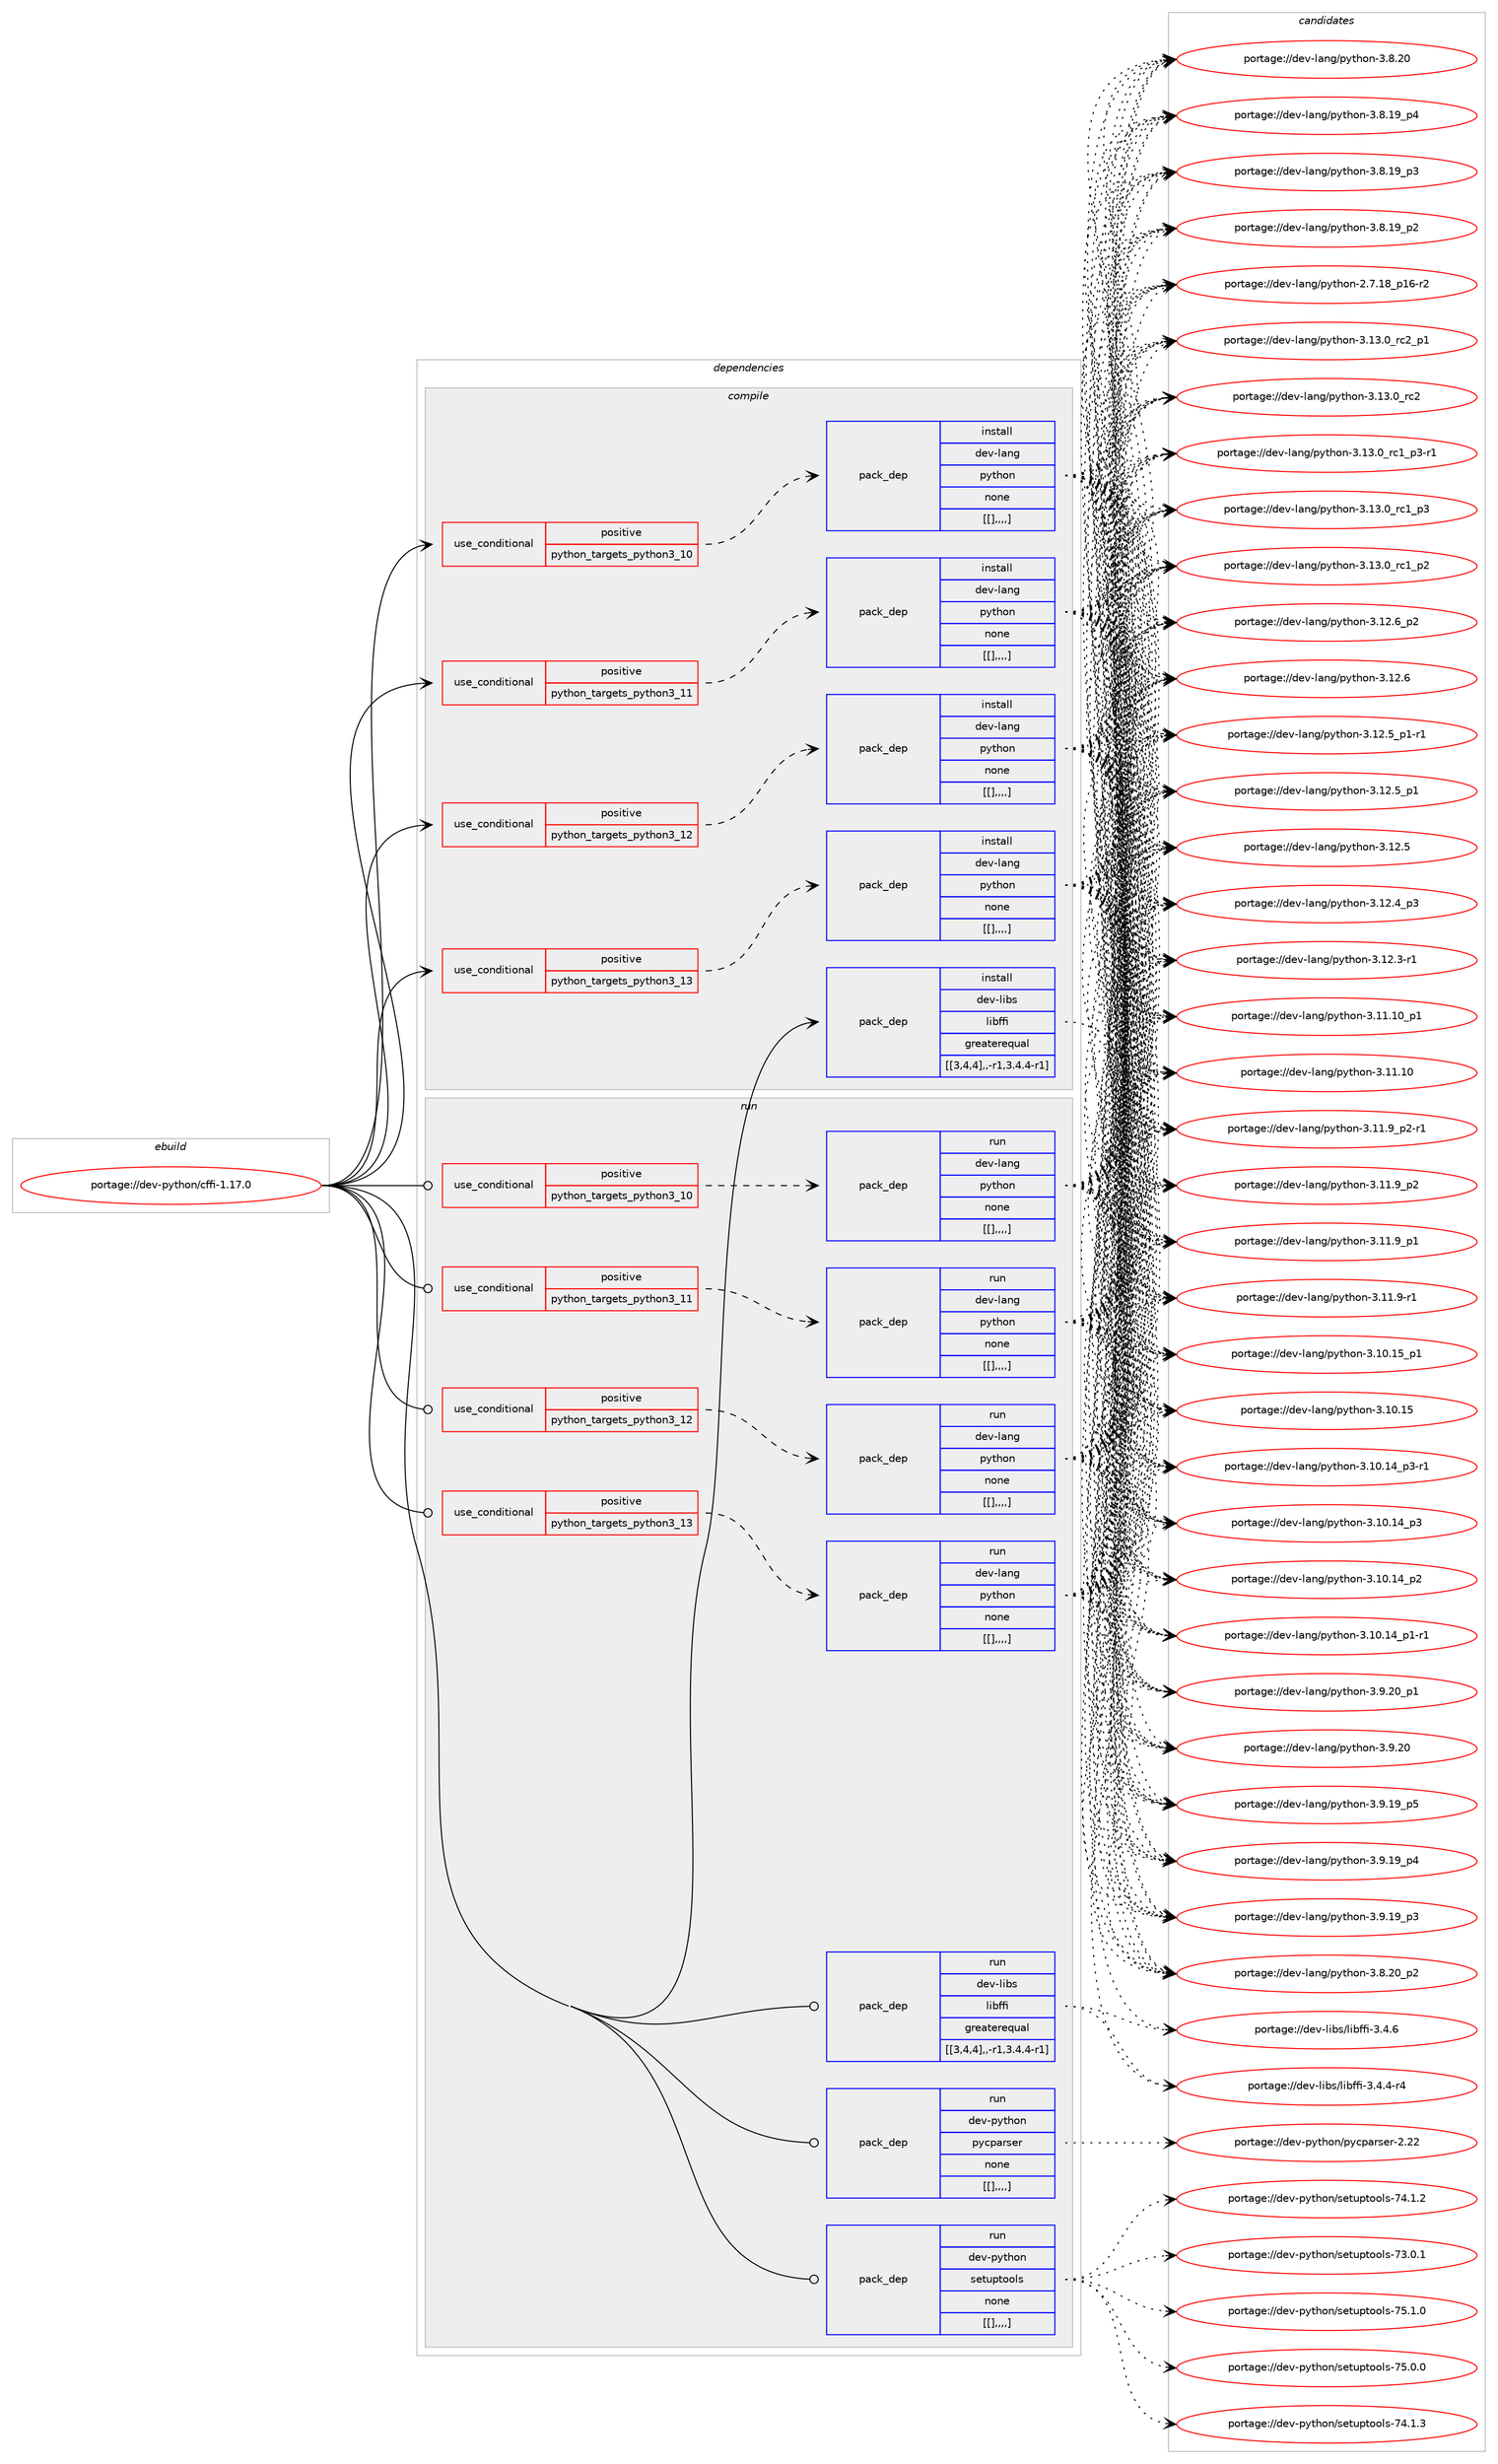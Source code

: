 digraph prolog {

# *************
# Graph options
# *************

newrank=true;
concentrate=true;
compound=true;
graph [rankdir=LR,fontname=Helvetica,fontsize=10,ranksep=1.5];#, ranksep=2.5, nodesep=0.2];
edge  [arrowhead=vee];
node  [fontname=Helvetica,fontsize=10];

# **********
# The ebuild
# **********

subgraph cluster_leftcol {
color=gray;
label=<<i>ebuild</i>>;
id [label="portage://dev-python/cffi-1.17.0", color=red, width=4, href="../dev-python/cffi-1.17.0.svg"];
}

# ****************
# The dependencies
# ****************

subgraph cluster_midcol {
color=gray;
label=<<i>dependencies</i>>;
subgraph cluster_compile {
fillcolor="#eeeeee";
style=filled;
label=<<i>compile</i>>;
subgraph cond32663 {
dependency145053 [label=<<TABLE BORDER="0" CELLBORDER="1" CELLSPACING="0" CELLPADDING="4"><TR><TD ROWSPAN="3" CELLPADDING="10">use_conditional</TD></TR><TR><TD>positive</TD></TR><TR><TD>python_targets_python3_10</TD></TR></TABLE>>, shape=none, color=red];
subgraph pack111178 {
dependency145054 [label=<<TABLE BORDER="0" CELLBORDER="1" CELLSPACING="0" CELLPADDING="4" WIDTH="220"><TR><TD ROWSPAN="6" CELLPADDING="30">pack_dep</TD></TR><TR><TD WIDTH="110">install</TD></TR><TR><TD>dev-lang</TD></TR><TR><TD>python</TD></TR><TR><TD>none</TD></TR><TR><TD>[[],,,,]</TD></TR></TABLE>>, shape=none, color=blue];
}
dependency145053:e -> dependency145054:w [weight=20,style="dashed",arrowhead="vee"];
}
id:e -> dependency145053:w [weight=20,style="solid",arrowhead="vee"];
subgraph cond32664 {
dependency145055 [label=<<TABLE BORDER="0" CELLBORDER="1" CELLSPACING="0" CELLPADDING="4"><TR><TD ROWSPAN="3" CELLPADDING="10">use_conditional</TD></TR><TR><TD>positive</TD></TR><TR><TD>python_targets_python3_11</TD></TR></TABLE>>, shape=none, color=red];
subgraph pack111179 {
dependency145056 [label=<<TABLE BORDER="0" CELLBORDER="1" CELLSPACING="0" CELLPADDING="4" WIDTH="220"><TR><TD ROWSPAN="6" CELLPADDING="30">pack_dep</TD></TR><TR><TD WIDTH="110">install</TD></TR><TR><TD>dev-lang</TD></TR><TR><TD>python</TD></TR><TR><TD>none</TD></TR><TR><TD>[[],,,,]</TD></TR></TABLE>>, shape=none, color=blue];
}
dependency145055:e -> dependency145056:w [weight=20,style="dashed",arrowhead="vee"];
}
id:e -> dependency145055:w [weight=20,style="solid",arrowhead="vee"];
subgraph cond32665 {
dependency145057 [label=<<TABLE BORDER="0" CELLBORDER="1" CELLSPACING="0" CELLPADDING="4"><TR><TD ROWSPAN="3" CELLPADDING="10">use_conditional</TD></TR><TR><TD>positive</TD></TR><TR><TD>python_targets_python3_12</TD></TR></TABLE>>, shape=none, color=red];
subgraph pack111180 {
dependency145058 [label=<<TABLE BORDER="0" CELLBORDER="1" CELLSPACING="0" CELLPADDING="4" WIDTH="220"><TR><TD ROWSPAN="6" CELLPADDING="30">pack_dep</TD></TR><TR><TD WIDTH="110">install</TD></TR><TR><TD>dev-lang</TD></TR><TR><TD>python</TD></TR><TR><TD>none</TD></TR><TR><TD>[[],,,,]</TD></TR></TABLE>>, shape=none, color=blue];
}
dependency145057:e -> dependency145058:w [weight=20,style="dashed",arrowhead="vee"];
}
id:e -> dependency145057:w [weight=20,style="solid",arrowhead="vee"];
subgraph cond32666 {
dependency145059 [label=<<TABLE BORDER="0" CELLBORDER="1" CELLSPACING="0" CELLPADDING="4"><TR><TD ROWSPAN="3" CELLPADDING="10">use_conditional</TD></TR><TR><TD>positive</TD></TR><TR><TD>python_targets_python3_13</TD></TR></TABLE>>, shape=none, color=red];
subgraph pack111181 {
dependency145060 [label=<<TABLE BORDER="0" CELLBORDER="1" CELLSPACING="0" CELLPADDING="4" WIDTH="220"><TR><TD ROWSPAN="6" CELLPADDING="30">pack_dep</TD></TR><TR><TD WIDTH="110">install</TD></TR><TR><TD>dev-lang</TD></TR><TR><TD>python</TD></TR><TR><TD>none</TD></TR><TR><TD>[[],,,,]</TD></TR></TABLE>>, shape=none, color=blue];
}
dependency145059:e -> dependency145060:w [weight=20,style="dashed",arrowhead="vee"];
}
id:e -> dependency145059:w [weight=20,style="solid",arrowhead="vee"];
subgraph pack111182 {
dependency145061 [label=<<TABLE BORDER="0" CELLBORDER="1" CELLSPACING="0" CELLPADDING="4" WIDTH="220"><TR><TD ROWSPAN="6" CELLPADDING="30">pack_dep</TD></TR><TR><TD WIDTH="110">install</TD></TR><TR><TD>dev-libs</TD></TR><TR><TD>libffi</TD></TR><TR><TD>greaterequal</TD></TR><TR><TD>[[3,4,4],,-r1,3.4.4-r1]</TD></TR></TABLE>>, shape=none, color=blue];
}
id:e -> dependency145061:w [weight=20,style="solid",arrowhead="vee"];
}
subgraph cluster_compileandrun {
fillcolor="#eeeeee";
style=filled;
label=<<i>compile and run</i>>;
}
subgraph cluster_run {
fillcolor="#eeeeee";
style=filled;
label=<<i>run</i>>;
subgraph cond32667 {
dependency145062 [label=<<TABLE BORDER="0" CELLBORDER="1" CELLSPACING="0" CELLPADDING="4"><TR><TD ROWSPAN="3" CELLPADDING="10">use_conditional</TD></TR><TR><TD>positive</TD></TR><TR><TD>python_targets_python3_10</TD></TR></TABLE>>, shape=none, color=red];
subgraph pack111183 {
dependency145063 [label=<<TABLE BORDER="0" CELLBORDER="1" CELLSPACING="0" CELLPADDING="4" WIDTH="220"><TR><TD ROWSPAN="6" CELLPADDING="30">pack_dep</TD></TR><TR><TD WIDTH="110">run</TD></TR><TR><TD>dev-lang</TD></TR><TR><TD>python</TD></TR><TR><TD>none</TD></TR><TR><TD>[[],,,,]</TD></TR></TABLE>>, shape=none, color=blue];
}
dependency145062:e -> dependency145063:w [weight=20,style="dashed",arrowhead="vee"];
}
id:e -> dependency145062:w [weight=20,style="solid",arrowhead="odot"];
subgraph cond32668 {
dependency145064 [label=<<TABLE BORDER="0" CELLBORDER="1" CELLSPACING="0" CELLPADDING="4"><TR><TD ROWSPAN="3" CELLPADDING="10">use_conditional</TD></TR><TR><TD>positive</TD></TR><TR><TD>python_targets_python3_11</TD></TR></TABLE>>, shape=none, color=red];
subgraph pack111184 {
dependency145065 [label=<<TABLE BORDER="0" CELLBORDER="1" CELLSPACING="0" CELLPADDING="4" WIDTH="220"><TR><TD ROWSPAN="6" CELLPADDING="30">pack_dep</TD></TR><TR><TD WIDTH="110">run</TD></TR><TR><TD>dev-lang</TD></TR><TR><TD>python</TD></TR><TR><TD>none</TD></TR><TR><TD>[[],,,,]</TD></TR></TABLE>>, shape=none, color=blue];
}
dependency145064:e -> dependency145065:w [weight=20,style="dashed",arrowhead="vee"];
}
id:e -> dependency145064:w [weight=20,style="solid",arrowhead="odot"];
subgraph cond32669 {
dependency145066 [label=<<TABLE BORDER="0" CELLBORDER="1" CELLSPACING="0" CELLPADDING="4"><TR><TD ROWSPAN="3" CELLPADDING="10">use_conditional</TD></TR><TR><TD>positive</TD></TR><TR><TD>python_targets_python3_12</TD></TR></TABLE>>, shape=none, color=red];
subgraph pack111185 {
dependency145067 [label=<<TABLE BORDER="0" CELLBORDER="1" CELLSPACING="0" CELLPADDING="4" WIDTH="220"><TR><TD ROWSPAN="6" CELLPADDING="30">pack_dep</TD></TR><TR><TD WIDTH="110">run</TD></TR><TR><TD>dev-lang</TD></TR><TR><TD>python</TD></TR><TR><TD>none</TD></TR><TR><TD>[[],,,,]</TD></TR></TABLE>>, shape=none, color=blue];
}
dependency145066:e -> dependency145067:w [weight=20,style="dashed",arrowhead="vee"];
}
id:e -> dependency145066:w [weight=20,style="solid",arrowhead="odot"];
subgraph cond32670 {
dependency145068 [label=<<TABLE BORDER="0" CELLBORDER="1" CELLSPACING="0" CELLPADDING="4"><TR><TD ROWSPAN="3" CELLPADDING="10">use_conditional</TD></TR><TR><TD>positive</TD></TR><TR><TD>python_targets_python3_13</TD></TR></TABLE>>, shape=none, color=red];
subgraph pack111186 {
dependency145069 [label=<<TABLE BORDER="0" CELLBORDER="1" CELLSPACING="0" CELLPADDING="4" WIDTH="220"><TR><TD ROWSPAN="6" CELLPADDING="30">pack_dep</TD></TR><TR><TD WIDTH="110">run</TD></TR><TR><TD>dev-lang</TD></TR><TR><TD>python</TD></TR><TR><TD>none</TD></TR><TR><TD>[[],,,,]</TD></TR></TABLE>>, shape=none, color=blue];
}
dependency145068:e -> dependency145069:w [weight=20,style="dashed",arrowhead="vee"];
}
id:e -> dependency145068:w [weight=20,style="solid",arrowhead="odot"];
subgraph pack111187 {
dependency145070 [label=<<TABLE BORDER="0" CELLBORDER="1" CELLSPACING="0" CELLPADDING="4" WIDTH="220"><TR><TD ROWSPAN="6" CELLPADDING="30">pack_dep</TD></TR><TR><TD WIDTH="110">run</TD></TR><TR><TD>dev-libs</TD></TR><TR><TD>libffi</TD></TR><TR><TD>greaterequal</TD></TR><TR><TD>[[3,4,4],,-r1,3.4.4-r1]</TD></TR></TABLE>>, shape=none, color=blue];
}
id:e -> dependency145070:w [weight=20,style="solid",arrowhead="odot"];
subgraph pack111188 {
dependency145071 [label=<<TABLE BORDER="0" CELLBORDER="1" CELLSPACING="0" CELLPADDING="4" WIDTH="220"><TR><TD ROWSPAN="6" CELLPADDING="30">pack_dep</TD></TR><TR><TD WIDTH="110">run</TD></TR><TR><TD>dev-python</TD></TR><TR><TD>pycparser</TD></TR><TR><TD>none</TD></TR><TR><TD>[[],,,,]</TD></TR></TABLE>>, shape=none, color=blue];
}
id:e -> dependency145071:w [weight=20,style="solid",arrowhead="odot"];
subgraph pack111189 {
dependency145072 [label=<<TABLE BORDER="0" CELLBORDER="1" CELLSPACING="0" CELLPADDING="4" WIDTH="220"><TR><TD ROWSPAN="6" CELLPADDING="30">pack_dep</TD></TR><TR><TD WIDTH="110">run</TD></TR><TR><TD>dev-python</TD></TR><TR><TD>setuptools</TD></TR><TR><TD>none</TD></TR><TR><TD>[[],,,,]</TD></TR></TABLE>>, shape=none, color=blue];
}
id:e -> dependency145072:w [weight=20,style="solid",arrowhead="odot"];
}
}

# **************
# The candidates
# **************

subgraph cluster_choices {
rank=same;
color=gray;
label=<<i>candidates</i>>;

subgraph choice111178 {
color=black;
nodesep=1;
choice100101118451089711010347112121116104111110455146495146489511499509511249 [label="portage://dev-lang/python-3.13.0_rc2_p1", color=red, width=4,href="../dev-lang/python-3.13.0_rc2_p1.svg"];
choice10010111845108971101034711212111610411111045514649514648951149950 [label="portage://dev-lang/python-3.13.0_rc2", color=red, width=4,href="../dev-lang/python-3.13.0_rc2.svg"];
choice1001011184510897110103471121211161041111104551464951464895114994995112514511449 [label="portage://dev-lang/python-3.13.0_rc1_p3-r1", color=red, width=4,href="../dev-lang/python-3.13.0_rc1_p3-r1.svg"];
choice100101118451089711010347112121116104111110455146495146489511499499511251 [label="portage://dev-lang/python-3.13.0_rc1_p3", color=red, width=4,href="../dev-lang/python-3.13.0_rc1_p3.svg"];
choice100101118451089711010347112121116104111110455146495146489511499499511250 [label="portage://dev-lang/python-3.13.0_rc1_p2", color=red, width=4,href="../dev-lang/python-3.13.0_rc1_p2.svg"];
choice100101118451089711010347112121116104111110455146495046549511250 [label="portage://dev-lang/python-3.12.6_p2", color=red, width=4,href="../dev-lang/python-3.12.6_p2.svg"];
choice10010111845108971101034711212111610411111045514649504654 [label="portage://dev-lang/python-3.12.6", color=red, width=4,href="../dev-lang/python-3.12.6.svg"];
choice1001011184510897110103471121211161041111104551464950465395112494511449 [label="portage://dev-lang/python-3.12.5_p1-r1", color=red, width=4,href="../dev-lang/python-3.12.5_p1-r1.svg"];
choice100101118451089711010347112121116104111110455146495046539511249 [label="portage://dev-lang/python-3.12.5_p1", color=red, width=4,href="../dev-lang/python-3.12.5_p1.svg"];
choice10010111845108971101034711212111610411111045514649504653 [label="portage://dev-lang/python-3.12.5", color=red, width=4,href="../dev-lang/python-3.12.5.svg"];
choice100101118451089711010347112121116104111110455146495046529511251 [label="portage://dev-lang/python-3.12.4_p3", color=red, width=4,href="../dev-lang/python-3.12.4_p3.svg"];
choice100101118451089711010347112121116104111110455146495046514511449 [label="portage://dev-lang/python-3.12.3-r1", color=red, width=4,href="../dev-lang/python-3.12.3-r1.svg"];
choice10010111845108971101034711212111610411111045514649494649489511249 [label="portage://dev-lang/python-3.11.10_p1", color=red, width=4,href="../dev-lang/python-3.11.10_p1.svg"];
choice1001011184510897110103471121211161041111104551464949464948 [label="portage://dev-lang/python-3.11.10", color=red, width=4,href="../dev-lang/python-3.11.10.svg"];
choice1001011184510897110103471121211161041111104551464949465795112504511449 [label="portage://dev-lang/python-3.11.9_p2-r1", color=red, width=4,href="../dev-lang/python-3.11.9_p2-r1.svg"];
choice100101118451089711010347112121116104111110455146494946579511250 [label="portage://dev-lang/python-3.11.9_p2", color=red, width=4,href="../dev-lang/python-3.11.9_p2.svg"];
choice100101118451089711010347112121116104111110455146494946579511249 [label="portage://dev-lang/python-3.11.9_p1", color=red, width=4,href="../dev-lang/python-3.11.9_p1.svg"];
choice100101118451089711010347112121116104111110455146494946574511449 [label="portage://dev-lang/python-3.11.9-r1", color=red, width=4,href="../dev-lang/python-3.11.9-r1.svg"];
choice10010111845108971101034711212111610411111045514649484649539511249 [label="portage://dev-lang/python-3.10.15_p1", color=red, width=4,href="../dev-lang/python-3.10.15_p1.svg"];
choice1001011184510897110103471121211161041111104551464948464953 [label="portage://dev-lang/python-3.10.15", color=red, width=4,href="../dev-lang/python-3.10.15.svg"];
choice100101118451089711010347112121116104111110455146494846495295112514511449 [label="portage://dev-lang/python-3.10.14_p3-r1", color=red, width=4,href="../dev-lang/python-3.10.14_p3-r1.svg"];
choice10010111845108971101034711212111610411111045514649484649529511251 [label="portage://dev-lang/python-3.10.14_p3", color=red, width=4,href="../dev-lang/python-3.10.14_p3.svg"];
choice10010111845108971101034711212111610411111045514649484649529511250 [label="portage://dev-lang/python-3.10.14_p2", color=red, width=4,href="../dev-lang/python-3.10.14_p2.svg"];
choice100101118451089711010347112121116104111110455146494846495295112494511449 [label="portage://dev-lang/python-3.10.14_p1-r1", color=red, width=4,href="../dev-lang/python-3.10.14_p1-r1.svg"];
choice100101118451089711010347112121116104111110455146574650489511249 [label="portage://dev-lang/python-3.9.20_p1", color=red, width=4,href="../dev-lang/python-3.9.20_p1.svg"];
choice10010111845108971101034711212111610411111045514657465048 [label="portage://dev-lang/python-3.9.20", color=red, width=4,href="../dev-lang/python-3.9.20.svg"];
choice100101118451089711010347112121116104111110455146574649579511253 [label="portage://dev-lang/python-3.9.19_p5", color=red, width=4,href="../dev-lang/python-3.9.19_p5.svg"];
choice100101118451089711010347112121116104111110455146574649579511252 [label="portage://dev-lang/python-3.9.19_p4", color=red, width=4,href="../dev-lang/python-3.9.19_p4.svg"];
choice100101118451089711010347112121116104111110455146574649579511251 [label="portage://dev-lang/python-3.9.19_p3", color=red, width=4,href="../dev-lang/python-3.9.19_p3.svg"];
choice100101118451089711010347112121116104111110455146564650489511250 [label="portage://dev-lang/python-3.8.20_p2", color=red, width=4,href="../dev-lang/python-3.8.20_p2.svg"];
choice10010111845108971101034711212111610411111045514656465048 [label="portage://dev-lang/python-3.8.20", color=red, width=4,href="../dev-lang/python-3.8.20.svg"];
choice100101118451089711010347112121116104111110455146564649579511252 [label="portage://dev-lang/python-3.8.19_p4", color=red, width=4,href="../dev-lang/python-3.8.19_p4.svg"];
choice100101118451089711010347112121116104111110455146564649579511251 [label="portage://dev-lang/python-3.8.19_p3", color=red, width=4,href="../dev-lang/python-3.8.19_p3.svg"];
choice100101118451089711010347112121116104111110455146564649579511250 [label="portage://dev-lang/python-3.8.19_p2", color=red, width=4,href="../dev-lang/python-3.8.19_p2.svg"];
choice100101118451089711010347112121116104111110455046554649569511249544511450 [label="portage://dev-lang/python-2.7.18_p16-r2", color=red, width=4,href="../dev-lang/python-2.7.18_p16-r2.svg"];
dependency145054:e -> choice100101118451089711010347112121116104111110455146495146489511499509511249:w [style=dotted,weight="100"];
dependency145054:e -> choice10010111845108971101034711212111610411111045514649514648951149950:w [style=dotted,weight="100"];
dependency145054:e -> choice1001011184510897110103471121211161041111104551464951464895114994995112514511449:w [style=dotted,weight="100"];
dependency145054:e -> choice100101118451089711010347112121116104111110455146495146489511499499511251:w [style=dotted,weight="100"];
dependency145054:e -> choice100101118451089711010347112121116104111110455146495146489511499499511250:w [style=dotted,weight="100"];
dependency145054:e -> choice100101118451089711010347112121116104111110455146495046549511250:w [style=dotted,weight="100"];
dependency145054:e -> choice10010111845108971101034711212111610411111045514649504654:w [style=dotted,weight="100"];
dependency145054:e -> choice1001011184510897110103471121211161041111104551464950465395112494511449:w [style=dotted,weight="100"];
dependency145054:e -> choice100101118451089711010347112121116104111110455146495046539511249:w [style=dotted,weight="100"];
dependency145054:e -> choice10010111845108971101034711212111610411111045514649504653:w [style=dotted,weight="100"];
dependency145054:e -> choice100101118451089711010347112121116104111110455146495046529511251:w [style=dotted,weight="100"];
dependency145054:e -> choice100101118451089711010347112121116104111110455146495046514511449:w [style=dotted,weight="100"];
dependency145054:e -> choice10010111845108971101034711212111610411111045514649494649489511249:w [style=dotted,weight="100"];
dependency145054:e -> choice1001011184510897110103471121211161041111104551464949464948:w [style=dotted,weight="100"];
dependency145054:e -> choice1001011184510897110103471121211161041111104551464949465795112504511449:w [style=dotted,weight="100"];
dependency145054:e -> choice100101118451089711010347112121116104111110455146494946579511250:w [style=dotted,weight="100"];
dependency145054:e -> choice100101118451089711010347112121116104111110455146494946579511249:w [style=dotted,weight="100"];
dependency145054:e -> choice100101118451089711010347112121116104111110455146494946574511449:w [style=dotted,weight="100"];
dependency145054:e -> choice10010111845108971101034711212111610411111045514649484649539511249:w [style=dotted,weight="100"];
dependency145054:e -> choice1001011184510897110103471121211161041111104551464948464953:w [style=dotted,weight="100"];
dependency145054:e -> choice100101118451089711010347112121116104111110455146494846495295112514511449:w [style=dotted,weight="100"];
dependency145054:e -> choice10010111845108971101034711212111610411111045514649484649529511251:w [style=dotted,weight="100"];
dependency145054:e -> choice10010111845108971101034711212111610411111045514649484649529511250:w [style=dotted,weight="100"];
dependency145054:e -> choice100101118451089711010347112121116104111110455146494846495295112494511449:w [style=dotted,weight="100"];
dependency145054:e -> choice100101118451089711010347112121116104111110455146574650489511249:w [style=dotted,weight="100"];
dependency145054:e -> choice10010111845108971101034711212111610411111045514657465048:w [style=dotted,weight="100"];
dependency145054:e -> choice100101118451089711010347112121116104111110455146574649579511253:w [style=dotted,weight="100"];
dependency145054:e -> choice100101118451089711010347112121116104111110455146574649579511252:w [style=dotted,weight="100"];
dependency145054:e -> choice100101118451089711010347112121116104111110455146574649579511251:w [style=dotted,weight="100"];
dependency145054:e -> choice100101118451089711010347112121116104111110455146564650489511250:w [style=dotted,weight="100"];
dependency145054:e -> choice10010111845108971101034711212111610411111045514656465048:w [style=dotted,weight="100"];
dependency145054:e -> choice100101118451089711010347112121116104111110455146564649579511252:w [style=dotted,weight="100"];
dependency145054:e -> choice100101118451089711010347112121116104111110455146564649579511251:w [style=dotted,weight="100"];
dependency145054:e -> choice100101118451089711010347112121116104111110455146564649579511250:w [style=dotted,weight="100"];
dependency145054:e -> choice100101118451089711010347112121116104111110455046554649569511249544511450:w [style=dotted,weight="100"];
}
subgraph choice111179 {
color=black;
nodesep=1;
choice100101118451089711010347112121116104111110455146495146489511499509511249 [label="portage://dev-lang/python-3.13.0_rc2_p1", color=red, width=4,href="../dev-lang/python-3.13.0_rc2_p1.svg"];
choice10010111845108971101034711212111610411111045514649514648951149950 [label="portage://dev-lang/python-3.13.0_rc2", color=red, width=4,href="../dev-lang/python-3.13.0_rc2.svg"];
choice1001011184510897110103471121211161041111104551464951464895114994995112514511449 [label="portage://dev-lang/python-3.13.0_rc1_p3-r1", color=red, width=4,href="../dev-lang/python-3.13.0_rc1_p3-r1.svg"];
choice100101118451089711010347112121116104111110455146495146489511499499511251 [label="portage://dev-lang/python-3.13.0_rc1_p3", color=red, width=4,href="../dev-lang/python-3.13.0_rc1_p3.svg"];
choice100101118451089711010347112121116104111110455146495146489511499499511250 [label="portage://dev-lang/python-3.13.0_rc1_p2", color=red, width=4,href="../dev-lang/python-3.13.0_rc1_p2.svg"];
choice100101118451089711010347112121116104111110455146495046549511250 [label="portage://dev-lang/python-3.12.6_p2", color=red, width=4,href="../dev-lang/python-3.12.6_p2.svg"];
choice10010111845108971101034711212111610411111045514649504654 [label="portage://dev-lang/python-3.12.6", color=red, width=4,href="../dev-lang/python-3.12.6.svg"];
choice1001011184510897110103471121211161041111104551464950465395112494511449 [label="portage://dev-lang/python-3.12.5_p1-r1", color=red, width=4,href="../dev-lang/python-3.12.5_p1-r1.svg"];
choice100101118451089711010347112121116104111110455146495046539511249 [label="portage://dev-lang/python-3.12.5_p1", color=red, width=4,href="../dev-lang/python-3.12.5_p1.svg"];
choice10010111845108971101034711212111610411111045514649504653 [label="portage://dev-lang/python-3.12.5", color=red, width=4,href="../dev-lang/python-3.12.5.svg"];
choice100101118451089711010347112121116104111110455146495046529511251 [label="portage://dev-lang/python-3.12.4_p3", color=red, width=4,href="../dev-lang/python-3.12.4_p3.svg"];
choice100101118451089711010347112121116104111110455146495046514511449 [label="portage://dev-lang/python-3.12.3-r1", color=red, width=4,href="../dev-lang/python-3.12.3-r1.svg"];
choice10010111845108971101034711212111610411111045514649494649489511249 [label="portage://dev-lang/python-3.11.10_p1", color=red, width=4,href="../dev-lang/python-3.11.10_p1.svg"];
choice1001011184510897110103471121211161041111104551464949464948 [label="portage://dev-lang/python-3.11.10", color=red, width=4,href="../dev-lang/python-3.11.10.svg"];
choice1001011184510897110103471121211161041111104551464949465795112504511449 [label="portage://dev-lang/python-3.11.9_p2-r1", color=red, width=4,href="../dev-lang/python-3.11.9_p2-r1.svg"];
choice100101118451089711010347112121116104111110455146494946579511250 [label="portage://dev-lang/python-3.11.9_p2", color=red, width=4,href="../dev-lang/python-3.11.9_p2.svg"];
choice100101118451089711010347112121116104111110455146494946579511249 [label="portage://dev-lang/python-3.11.9_p1", color=red, width=4,href="../dev-lang/python-3.11.9_p1.svg"];
choice100101118451089711010347112121116104111110455146494946574511449 [label="portage://dev-lang/python-3.11.9-r1", color=red, width=4,href="../dev-lang/python-3.11.9-r1.svg"];
choice10010111845108971101034711212111610411111045514649484649539511249 [label="portage://dev-lang/python-3.10.15_p1", color=red, width=4,href="../dev-lang/python-3.10.15_p1.svg"];
choice1001011184510897110103471121211161041111104551464948464953 [label="portage://dev-lang/python-3.10.15", color=red, width=4,href="../dev-lang/python-3.10.15.svg"];
choice100101118451089711010347112121116104111110455146494846495295112514511449 [label="portage://dev-lang/python-3.10.14_p3-r1", color=red, width=4,href="../dev-lang/python-3.10.14_p3-r1.svg"];
choice10010111845108971101034711212111610411111045514649484649529511251 [label="portage://dev-lang/python-3.10.14_p3", color=red, width=4,href="../dev-lang/python-3.10.14_p3.svg"];
choice10010111845108971101034711212111610411111045514649484649529511250 [label="portage://dev-lang/python-3.10.14_p2", color=red, width=4,href="../dev-lang/python-3.10.14_p2.svg"];
choice100101118451089711010347112121116104111110455146494846495295112494511449 [label="portage://dev-lang/python-3.10.14_p1-r1", color=red, width=4,href="../dev-lang/python-3.10.14_p1-r1.svg"];
choice100101118451089711010347112121116104111110455146574650489511249 [label="portage://dev-lang/python-3.9.20_p1", color=red, width=4,href="../dev-lang/python-3.9.20_p1.svg"];
choice10010111845108971101034711212111610411111045514657465048 [label="portage://dev-lang/python-3.9.20", color=red, width=4,href="../dev-lang/python-3.9.20.svg"];
choice100101118451089711010347112121116104111110455146574649579511253 [label="portage://dev-lang/python-3.9.19_p5", color=red, width=4,href="../dev-lang/python-3.9.19_p5.svg"];
choice100101118451089711010347112121116104111110455146574649579511252 [label="portage://dev-lang/python-3.9.19_p4", color=red, width=4,href="../dev-lang/python-3.9.19_p4.svg"];
choice100101118451089711010347112121116104111110455146574649579511251 [label="portage://dev-lang/python-3.9.19_p3", color=red, width=4,href="../dev-lang/python-3.9.19_p3.svg"];
choice100101118451089711010347112121116104111110455146564650489511250 [label="portage://dev-lang/python-3.8.20_p2", color=red, width=4,href="../dev-lang/python-3.8.20_p2.svg"];
choice10010111845108971101034711212111610411111045514656465048 [label="portage://dev-lang/python-3.8.20", color=red, width=4,href="../dev-lang/python-3.8.20.svg"];
choice100101118451089711010347112121116104111110455146564649579511252 [label="portage://dev-lang/python-3.8.19_p4", color=red, width=4,href="../dev-lang/python-3.8.19_p4.svg"];
choice100101118451089711010347112121116104111110455146564649579511251 [label="portage://dev-lang/python-3.8.19_p3", color=red, width=4,href="../dev-lang/python-3.8.19_p3.svg"];
choice100101118451089711010347112121116104111110455146564649579511250 [label="portage://dev-lang/python-3.8.19_p2", color=red, width=4,href="../dev-lang/python-3.8.19_p2.svg"];
choice100101118451089711010347112121116104111110455046554649569511249544511450 [label="portage://dev-lang/python-2.7.18_p16-r2", color=red, width=4,href="../dev-lang/python-2.7.18_p16-r2.svg"];
dependency145056:e -> choice100101118451089711010347112121116104111110455146495146489511499509511249:w [style=dotted,weight="100"];
dependency145056:e -> choice10010111845108971101034711212111610411111045514649514648951149950:w [style=dotted,weight="100"];
dependency145056:e -> choice1001011184510897110103471121211161041111104551464951464895114994995112514511449:w [style=dotted,weight="100"];
dependency145056:e -> choice100101118451089711010347112121116104111110455146495146489511499499511251:w [style=dotted,weight="100"];
dependency145056:e -> choice100101118451089711010347112121116104111110455146495146489511499499511250:w [style=dotted,weight="100"];
dependency145056:e -> choice100101118451089711010347112121116104111110455146495046549511250:w [style=dotted,weight="100"];
dependency145056:e -> choice10010111845108971101034711212111610411111045514649504654:w [style=dotted,weight="100"];
dependency145056:e -> choice1001011184510897110103471121211161041111104551464950465395112494511449:w [style=dotted,weight="100"];
dependency145056:e -> choice100101118451089711010347112121116104111110455146495046539511249:w [style=dotted,weight="100"];
dependency145056:e -> choice10010111845108971101034711212111610411111045514649504653:w [style=dotted,weight="100"];
dependency145056:e -> choice100101118451089711010347112121116104111110455146495046529511251:w [style=dotted,weight="100"];
dependency145056:e -> choice100101118451089711010347112121116104111110455146495046514511449:w [style=dotted,weight="100"];
dependency145056:e -> choice10010111845108971101034711212111610411111045514649494649489511249:w [style=dotted,weight="100"];
dependency145056:e -> choice1001011184510897110103471121211161041111104551464949464948:w [style=dotted,weight="100"];
dependency145056:e -> choice1001011184510897110103471121211161041111104551464949465795112504511449:w [style=dotted,weight="100"];
dependency145056:e -> choice100101118451089711010347112121116104111110455146494946579511250:w [style=dotted,weight="100"];
dependency145056:e -> choice100101118451089711010347112121116104111110455146494946579511249:w [style=dotted,weight="100"];
dependency145056:e -> choice100101118451089711010347112121116104111110455146494946574511449:w [style=dotted,weight="100"];
dependency145056:e -> choice10010111845108971101034711212111610411111045514649484649539511249:w [style=dotted,weight="100"];
dependency145056:e -> choice1001011184510897110103471121211161041111104551464948464953:w [style=dotted,weight="100"];
dependency145056:e -> choice100101118451089711010347112121116104111110455146494846495295112514511449:w [style=dotted,weight="100"];
dependency145056:e -> choice10010111845108971101034711212111610411111045514649484649529511251:w [style=dotted,weight="100"];
dependency145056:e -> choice10010111845108971101034711212111610411111045514649484649529511250:w [style=dotted,weight="100"];
dependency145056:e -> choice100101118451089711010347112121116104111110455146494846495295112494511449:w [style=dotted,weight="100"];
dependency145056:e -> choice100101118451089711010347112121116104111110455146574650489511249:w [style=dotted,weight="100"];
dependency145056:e -> choice10010111845108971101034711212111610411111045514657465048:w [style=dotted,weight="100"];
dependency145056:e -> choice100101118451089711010347112121116104111110455146574649579511253:w [style=dotted,weight="100"];
dependency145056:e -> choice100101118451089711010347112121116104111110455146574649579511252:w [style=dotted,weight="100"];
dependency145056:e -> choice100101118451089711010347112121116104111110455146574649579511251:w [style=dotted,weight="100"];
dependency145056:e -> choice100101118451089711010347112121116104111110455146564650489511250:w [style=dotted,weight="100"];
dependency145056:e -> choice10010111845108971101034711212111610411111045514656465048:w [style=dotted,weight="100"];
dependency145056:e -> choice100101118451089711010347112121116104111110455146564649579511252:w [style=dotted,weight="100"];
dependency145056:e -> choice100101118451089711010347112121116104111110455146564649579511251:w [style=dotted,weight="100"];
dependency145056:e -> choice100101118451089711010347112121116104111110455146564649579511250:w [style=dotted,weight="100"];
dependency145056:e -> choice100101118451089711010347112121116104111110455046554649569511249544511450:w [style=dotted,weight="100"];
}
subgraph choice111180 {
color=black;
nodesep=1;
choice100101118451089711010347112121116104111110455146495146489511499509511249 [label="portage://dev-lang/python-3.13.0_rc2_p1", color=red, width=4,href="../dev-lang/python-3.13.0_rc2_p1.svg"];
choice10010111845108971101034711212111610411111045514649514648951149950 [label="portage://dev-lang/python-3.13.0_rc2", color=red, width=4,href="../dev-lang/python-3.13.0_rc2.svg"];
choice1001011184510897110103471121211161041111104551464951464895114994995112514511449 [label="portage://dev-lang/python-3.13.0_rc1_p3-r1", color=red, width=4,href="../dev-lang/python-3.13.0_rc1_p3-r1.svg"];
choice100101118451089711010347112121116104111110455146495146489511499499511251 [label="portage://dev-lang/python-3.13.0_rc1_p3", color=red, width=4,href="../dev-lang/python-3.13.0_rc1_p3.svg"];
choice100101118451089711010347112121116104111110455146495146489511499499511250 [label="portage://dev-lang/python-3.13.0_rc1_p2", color=red, width=4,href="../dev-lang/python-3.13.0_rc1_p2.svg"];
choice100101118451089711010347112121116104111110455146495046549511250 [label="portage://dev-lang/python-3.12.6_p2", color=red, width=4,href="../dev-lang/python-3.12.6_p2.svg"];
choice10010111845108971101034711212111610411111045514649504654 [label="portage://dev-lang/python-3.12.6", color=red, width=4,href="../dev-lang/python-3.12.6.svg"];
choice1001011184510897110103471121211161041111104551464950465395112494511449 [label="portage://dev-lang/python-3.12.5_p1-r1", color=red, width=4,href="../dev-lang/python-3.12.5_p1-r1.svg"];
choice100101118451089711010347112121116104111110455146495046539511249 [label="portage://dev-lang/python-3.12.5_p1", color=red, width=4,href="../dev-lang/python-3.12.5_p1.svg"];
choice10010111845108971101034711212111610411111045514649504653 [label="portage://dev-lang/python-3.12.5", color=red, width=4,href="../dev-lang/python-3.12.5.svg"];
choice100101118451089711010347112121116104111110455146495046529511251 [label="portage://dev-lang/python-3.12.4_p3", color=red, width=4,href="../dev-lang/python-3.12.4_p3.svg"];
choice100101118451089711010347112121116104111110455146495046514511449 [label="portage://dev-lang/python-3.12.3-r1", color=red, width=4,href="../dev-lang/python-3.12.3-r1.svg"];
choice10010111845108971101034711212111610411111045514649494649489511249 [label="portage://dev-lang/python-3.11.10_p1", color=red, width=4,href="../dev-lang/python-3.11.10_p1.svg"];
choice1001011184510897110103471121211161041111104551464949464948 [label="portage://dev-lang/python-3.11.10", color=red, width=4,href="../dev-lang/python-3.11.10.svg"];
choice1001011184510897110103471121211161041111104551464949465795112504511449 [label="portage://dev-lang/python-3.11.9_p2-r1", color=red, width=4,href="../dev-lang/python-3.11.9_p2-r1.svg"];
choice100101118451089711010347112121116104111110455146494946579511250 [label="portage://dev-lang/python-3.11.9_p2", color=red, width=4,href="../dev-lang/python-3.11.9_p2.svg"];
choice100101118451089711010347112121116104111110455146494946579511249 [label="portage://dev-lang/python-3.11.9_p1", color=red, width=4,href="../dev-lang/python-3.11.9_p1.svg"];
choice100101118451089711010347112121116104111110455146494946574511449 [label="portage://dev-lang/python-3.11.9-r1", color=red, width=4,href="../dev-lang/python-3.11.9-r1.svg"];
choice10010111845108971101034711212111610411111045514649484649539511249 [label="portage://dev-lang/python-3.10.15_p1", color=red, width=4,href="../dev-lang/python-3.10.15_p1.svg"];
choice1001011184510897110103471121211161041111104551464948464953 [label="portage://dev-lang/python-3.10.15", color=red, width=4,href="../dev-lang/python-3.10.15.svg"];
choice100101118451089711010347112121116104111110455146494846495295112514511449 [label="portage://dev-lang/python-3.10.14_p3-r1", color=red, width=4,href="../dev-lang/python-3.10.14_p3-r1.svg"];
choice10010111845108971101034711212111610411111045514649484649529511251 [label="portage://dev-lang/python-3.10.14_p3", color=red, width=4,href="../dev-lang/python-3.10.14_p3.svg"];
choice10010111845108971101034711212111610411111045514649484649529511250 [label="portage://dev-lang/python-3.10.14_p2", color=red, width=4,href="../dev-lang/python-3.10.14_p2.svg"];
choice100101118451089711010347112121116104111110455146494846495295112494511449 [label="portage://dev-lang/python-3.10.14_p1-r1", color=red, width=4,href="../dev-lang/python-3.10.14_p1-r1.svg"];
choice100101118451089711010347112121116104111110455146574650489511249 [label="portage://dev-lang/python-3.9.20_p1", color=red, width=4,href="../dev-lang/python-3.9.20_p1.svg"];
choice10010111845108971101034711212111610411111045514657465048 [label="portage://dev-lang/python-3.9.20", color=red, width=4,href="../dev-lang/python-3.9.20.svg"];
choice100101118451089711010347112121116104111110455146574649579511253 [label="portage://dev-lang/python-3.9.19_p5", color=red, width=4,href="../dev-lang/python-3.9.19_p5.svg"];
choice100101118451089711010347112121116104111110455146574649579511252 [label="portage://dev-lang/python-3.9.19_p4", color=red, width=4,href="../dev-lang/python-3.9.19_p4.svg"];
choice100101118451089711010347112121116104111110455146574649579511251 [label="portage://dev-lang/python-3.9.19_p3", color=red, width=4,href="../dev-lang/python-3.9.19_p3.svg"];
choice100101118451089711010347112121116104111110455146564650489511250 [label="portage://dev-lang/python-3.8.20_p2", color=red, width=4,href="../dev-lang/python-3.8.20_p2.svg"];
choice10010111845108971101034711212111610411111045514656465048 [label="portage://dev-lang/python-3.8.20", color=red, width=4,href="../dev-lang/python-3.8.20.svg"];
choice100101118451089711010347112121116104111110455146564649579511252 [label="portage://dev-lang/python-3.8.19_p4", color=red, width=4,href="../dev-lang/python-3.8.19_p4.svg"];
choice100101118451089711010347112121116104111110455146564649579511251 [label="portage://dev-lang/python-3.8.19_p3", color=red, width=4,href="../dev-lang/python-3.8.19_p3.svg"];
choice100101118451089711010347112121116104111110455146564649579511250 [label="portage://dev-lang/python-3.8.19_p2", color=red, width=4,href="../dev-lang/python-3.8.19_p2.svg"];
choice100101118451089711010347112121116104111110455046554649569511249544511450 [label="portage://dev-lang/python-2.7.18_p16-r2", color=red, width=4,href="../dev-lang/python-2.7.18_p16-r2.svg"];
dependency145058:e -> choice100101118451089711010347112121116104111110455146495146489511499509511249:w [style=dotted,weight="100"];
dependency145058:e -> choice10010111845108971101034711212111610411111045514649514648951149950:w [style=dotted,weight="100"];
dependency145058:e -> choice1001011184510897110103471121211161041111104551464951464895114994995112514511449:w [style=dotted,weight="100"];
dependency145058:e -> choice100101118451089711010347112121116104111110455146495146489511499499511251:w [style=dotted,weight="100"];
dependency145058:e -> choice100101118451089711010347112121116104111110455146495146489511499499511250:w [style=dotted,weight="100"];
dependency145058:e -> choice100101118451089711010347112121116104111110455146495046549511250:w [style=dotted,weight="100"];
dependency145058:e -> choice10010111845108971101034711212111610411111045514649504654:w [style=dotted,weight="100"];
dependency145058:e -> choice1001011184510897110103471121211161041111104551464950465395112494511449:w [style=dotted,weight="100"];
dependency145058:e -> choice100101118451089711010347112121116104111110455146495046539511249:w [style=dotted,weight="100"];
dependency145058:e -> choice10010111845108971101034711212111610411111045514649504653:w [style=dotted,weight="100"];
dependency145058:e -> choice100101118451089711010347112121116104111110455146495046529511251:w [style=dotted,weight="100"];
dependency145058:e -> choice100101118451089711010347112121116104111110455146495046514511449:w [style=dotted,weight="100"];
dependency145058:e -> choice10010111845108971101034711212111610411111045514649494649489511249:w [style=dotted,weight="100"];
dependency145058:e -> choice1001011184510897110103471121211161041111104551464949464948:w [style=dotted,weight="100"];
dependency145058:e -> choice1001011184510897110103471121211161041111104551464949465795112504511449:w [style=dotted,weight="100"];
dependency145058:e -> choice100101118451089711010347112121116104111110455146494946579511250:w [style=dotted,weight="100"];
dependency145058:e -> choice100101118451089711010347112121116104111110455146494946579511249:w [style=dotted,weight="100"];
dependency145058:e -> choice100101118451089711010347112121116104111110455146494946574511449:w [style=dotted,weight="100"];
dependency145058:e -> choice10010111845108971101034711212111610411111045514649484649539511249:w [style=dotted,weight="100"];
dependency145058:e -> choice1001011184510897110103471121211161041111104551464948464953:w [style=dotted,weight="100"];
dependency145058:e -> choice100101118451089711010347112121116104111110455146494846495295112514511449:w [style=dotted,weight="100"];
dependency145058:e -> choice10010111845108971101034711212111610411111045514649484649529511251:w [style=dotted,weight="100"];
dependency145058:e -> choice10010111845108971101034711212111610411111045514649484649529511250:w [style=dotted,weight="100"];
dependency145058:e -> choice100101118451089711010347112121116104111110455146494846495295112494511449:w [style=dotted,weight="100"];
dependency145058:e -> choice100101118451089711010347112121116104111110455146574650489511249:w [style=dotted,weight="100"];
dependency145058:e -> choice10010111845108971101034711212111610411111045514657465048:w [style=dotted,weight="100"];
dependency145058:e -> choice100101118451089711010347112121116104111110455146574649579511253:w [style=dotted,weight="100"];
dependency145058:e -> choice100101118451089711010347112121116104111110455146574649579511252:w [style=dotted,weight="100"];
dependency145058:e -> choice100101118451089711010347112121116104111110455146574649579511251:w [style=dotted,weight="100"];
dependency145058:e -> choice100101118451089711010347112121116104111110455146564650489511250:w [style=dotted,weight="100"];
dependency145058:e -> choice10010111845108971101034711212111610411111045514656465048:w [style=dotted,weight="100"];
dependency145058:e -> choice100101118451089711010347112121116104111110455146564649579511252:w [style=dotted,weight="100"];
dependency145058:e -> choice100101118451089711010347112121116104111110455146564649579511251:w [style=dotted,weight="100"];
dependency145058:e -> choice100101118451089711010347112121116104111110455146564649579511250:w [style=dotted,weight="100"];
dependency145058:e -> choice100101118451089711010347112121116104111110455046554649569511249544511450:w [style=dotted,weight="100"];
}
subgraph choice111181 {
color=black;
nodesep=1;
choice100101118451089711010347112121116104111110455146495146489511499509511249 [label="portage://dev-lang/python-3.13.0_rc2_p1", color=red, width=4,href="../dev-lang/python-3.13.0_rc2_p1.svg"];
choice10010111845108971101034711212111610411111045514649514648951149950 [label="portage://dev-lang/python-3.13.0_rc2", color=red, width=4,href="../dev-lang/python-3.13.0_rc2.svg"];
choice1001011184510897110103471121211161041111104551464951464895114994995112514511449 [label="portage://dev-lang/python-3.13.0_rc1_p3-r1", color=red, width=4,href="../dev-lang/python-3.13.0_rc1_p3-r1.svg"];
choice100101118451089711010347112121116104111110455146495146489511499499511251 [label="portage://dev-lang/python-3.13.0_rc1_p3", color=red, width=4,href="../dev-lang/python-3.13.0_rc1_p3.svg"];
choice100101118451089711010347112121116104111110455146495146489511499499511250 [label="portage://dev-lang/python-3.13.0_rc1_p2", color=red, width=4,href="../dev-lang/python-3.13.0_rc1_p2.svg"];
choice100101118451089711010347112121116104111110455146495046549511250 [label="portage://dev-lang/python-3.12.6_p2", color=red, width=4,href="../dev-lang/python-3.12.6_p2.svg"];
choice10010111845108971101034711212111610411111045514649504654 [label="portage://dev-lang/python-3.12.6", color=red, width=4,href="../dev-lang/python-3.12.6.svg"];
choice1001011184510897110103471121211161041111104551464950465395112494511449 [label="portage://dev-lang/python-3.12.5_p1-r1", color=red, width=4,href="../dev-lang/python-3.12.5_p1-r1.svg"];
choice100101118451089711010347112121116104111110455146495046539511249 [label="portage://dev-lang/python-3.12.5_p1", color=red, width=4,href="../dev-lang/python-3.12.5_p1.svg"];
choice10010111845108971101034711212111610411111045514649504653 [label="portage://dev-lang/python-3.12.5", color=red, width=4,href="../dev-lang/python-3.12.5.svg"];
choice100101118451089711010347112121116104111110455146495046529511251 [label="portage://dev-lang/python-3.12.4_p3", color=red, width=4,href="../dev-lang/python-3.12.4_p3.svg"];
choice100101118451089711010347112121116104111110455146495046514511449 [label="portage://dev-lang/python-3.12.3-r1", color=red, width=4,href="../dev-lang/python-3.12.3-r1.svg"];
choice10010111845108971101034711212111610411111045514649494649489511249 [label="portage://dev-lang/python-3.11.10_p1", color=red, width=4,href="../dev-lang/python-3.11.10_p1.svg"];
choice1001011184510897110103471121211161041111104551464949464948 [label="portage://dev-lang/python-3.11.10", color=red, width=4,href="../dev-lang/python-3.11.10.svg"];
choice1001011184510897110103471121211161041111104551464949465795112504511449 [label="portage://dev-lang/python-3.11.9_p2-r1", color=red, width=4,href="../dev-lang/python-3.11.9_p2-r1.svg"];
choice100101118451089711010347112121116104111110455146494946579511250 [label="portage://dev-lang/python-3.11.9_p2", color=red, width=4,href="../dev-lang/python-3.11.9_p2.svg"];
choice100101118451089711010347112121116104111110455146494946579511249 [label="portage://dev-lang/python-3.11.9_p1", color=red, width=4,href="../dev-lang/python-3.11.9_p1.svg"];
choice100101118451089711010347112121116104111110455146494946574511449 [label="portage://dev-lang/python-3.11.9-r1", color=red, width=4,href="../dev-lang/python-3.11.9-r1.svg"];
choice10010111845108971101034711212111610411111045514649484649539511249 [label="portage://dev-lang/python-3.10.15_p1", color=red, width=4,href="../dev-lang/python-3.10.15_p1.svg"];
choice1001011184510897110103471121211161041111104551464948464953 [label="portage://dev-lang/python-3.10.15", color=red, width=4,href="../dev-lang/python-3.10.15.svg"];
choice100101118451089711010347112121116104111110455146494846495295112514511449 [label="portage://dev-lang/python-3.10.14_p3-r1", color=red, width=4,href="../dev-lang/python-3.10.14_p3-r1.svg"];
choice10010111845108971101034711212111610411111045514649484649529511251 [label="portage://dev-lang/python-3.10.14_p3", color=red, width=4,href="../dev-lang/python-3.10.14_p3.svg"];
choice10010111845108971101034711212111610411111045514649484649529511250 [label="portage://dev-lang/python-3.10.14_p2", color=red, width=4,href="../dev-lang/python-3.10.14_p2.svg"];
choice100101118451089711010347112121116104111110455146494846495295112494511449 [label="portage://dev-lang/python-3.10.14_p1-r1", color=red, width=4,href="../dev-lang/python-3.10.14_p1-r1.svg"];
choice100101118451089711010347112121116104111110455146574650489511249 [label="portage://dev-lang/python-3.9.20_p1", color=red, width=4,href="../dev-lang/python-3.9.20_p1.svg"];
choice10010111845108971101034711212111610411111045514657465048 [label="portage://dev-lang/python-3.9.20", color=red, width=4,href="../dev-lang/python-3.9.20.svg"];
choice100101118451089711010347112121116104111110455146574649579511253 [label="portage://dev-lang/python-3.9.19_p5", color=red, width=4,href="../dev-lang/python-3.9.19_p5.svg"];
choice100101118451089711010347112121116104111110455146574649579511252 [label="portage://dev-lang/python-3.9.19_p4", color=red, width=4,href="../dev-lang/python-3.9.19_p4.svg"];
choice100101118451089711010347112121116104111110455146574649579511251 [label="portage://dev-lang/python-3.9.19_p3", color=red, width=4,href="../dev-lang/python-3.9.19_p3.svg"];
choice100101118451089711010347112121116104111110455146564650489511250 [label="portage://dev-lang/python-3.8.20_p2", color=red, width=4,href="../dev-lang/python-3.8.20_p2.svg"];
choice10010111845108971101034711212111610411111045514656465048 [label="portage://dev-lang/python-3.8.20", color=red, width=4,href="../dev-lang/python-3.8.20.svg"];
choice100101118451089711010347112121116104111110455146564649579511252 [label="portage://dev-lang/python-3.8.19_p4", color=red, width=4,href="../dev-lang/python-3.8.19_p4.svg"];
choice100101118451089711010347112121116104111110455146564649579511251 [label="portage://dev-lang/python-3.8.19_p3", color=red, width=4,href="../dev-lang/python-3.8.19_p3.svg"];
choice100101118451089711010347112121116104111110455146564649579511250 [label="portage://dev-lang/python-3.8.19_p2", color=red, width=4,href="../dev-lang/python-3.8.19_p2.svg"];
choice100101118451089711010347112121116104111110455046554649569511249544511450 [label="portage://dev-lang/python-2.7.18_p16-r2", color=red, width=4,href="../dev-lang/python-2.7.18_p16-r2.svg"];
dependency145060:e -> choice100101118451089711010347112121116104111110455146495146489511499509511249:w [style=dotted,weight="100"];
dependency145060:e -> choice10010111845108971101034711212111610411111045514649514648951149950:w [style=dotted,weight="100"];
dependency145060:e -> choice1001011184510897110103471121211161041111104551464951464895114994995112514511449:w [style=dotted,weight="100"];
dependency145060:e -> choice100101118451089711010347112121116104111110455146495146489511499499511251:w [style=dotted,weight="100"];
dependency145060:e -> choice100101118451089711010347112121116104111110455146495146489511499499511250:w [style=dotted,weight="100"];
dependency145060:e -> choice100101118451089711010347112121116104111110455146495046549511250:w [style=dotted,weight="100"];
dependency145060:e -> choice10010111845108971101034711212111610411111045514649504654:w [style=dotted,weight="100"];
dependency145060:e -> choice1001011184510897110103471121211161041111104551464950465395112494511449:w [style=dotted,weight="100"];
dependency145060:e -> choice100101118451089711010347112121116104111110455146495046539511249:w [style=dotted,weight="100"];
dependency145060:e -> choice10010111845108971101034711212111610411111045514649504653:w [style=dotted,weight="100"];
dependency145060:e -> choice100101118451089711010347112121116104111110455146495046529511251:w [style=dotted,weight="100"];
dependency145060:e -> choice100101118451089711010347112121116104111110455146495046514511449:w [style=dotted,weight="100"];
dependency145060:e -> choice10010111845108971101034711212111610411111045514649494649489511249:w [style=dotted,weight="100"];
dependency145060:e -> choice1001011184510897110103471121211161041111104551464949464948:w [style=dotted,weight="100"];
dependency145060:e -> choice1001011184510897110103471121211161041111104551464949465795112504511449:w [style=dotted,weight="100"];
dependency145060:e -> choice100101118451089711010347112121116104111110455146494946579511250:w [style=dotted,weight="100"];
dependency145060:e -> choice100101118451089711010347112121116104111110455146494946579511249:w [style=dotted,weight="100"];
dependency145060:e -> choice100101118451089711010347112121116104111110455146494946574511449:w [style=dotted,weight="100"];
dependency145060:e -> choice10010111845108971101034711212111610411111045514649484649539511249:w [style=dotted,weight="100"];
dependency145060:e -> choice1001011184510897110103471121211161041111104551464948464953:w [style=dotted,weight="100"];
dependency145060:e -> choice100101118451089711010347112121116104111110455146494846495295112514511449:w [style=dotted,weight="100"];
dependency145060:e -> choice10010111845108971101034711212111610411111045514649484649529511251:w [style=dotted,weight="100"];
dependency145060:e -> choice10010111845108971101034711212111610411111045514649484649529511250:w [style=dotted,weight="100"];
dependency145060:e -> choice100101118451089711010347112121116104111110455146494846495295112494511449:w [style=dotted,weight="100"];
dependency145060:e -> choice100101118451089711010347112121116104111110455146574650489511249:w [style=dotted,weight="100"];
dependency145060:e -> choice10010111845108971101034711212111610411111045514657465048:w [style=dotted,weight="100"];
dependency145060:e -> choice100101118451089711010347112121116104111110455146574649579511253:w [style=dotted,weight="100"];
dependency145060:e -> choice100101118451089711010347112121116104111110455146574649579511252:w [style=dotted,weight="100"];
dependency145060:e -> choice100101118451089711010347112121116104111110455146574649579511251:w [style=dotted,weight="100"];
dependency145060:e -> choice100101118451089711010347112121116104111110455146564650489511250:w [style=dotted,weight="100"];
dependency145060:e -> choice10010111845108971101034711212111610411111045514656465048:w [style=dotted,weight="100"];
dependency145060:e -> choice100101118451089711010347112121116104111110455146564649579511252:w [style=dotted,weight="100"];
dependency145060:e -> choice100101118451089711010347112121116104111110455146564649579511251:w [style=dotted,weight="100"];
dependency145060:e -> choice100101118451089711010347112121116104111110455146564649579511250:w [style=dotted,weight="100"];
dependency145060:e -> choice100101118451089711010347112121116104111110455046554649569511249544511450:w [style=dotted,weight="100"];
}
subgraph choice111182 {
color=black;
nodesep=1;
choice10010111845108105981154710810598102102105455146524654 [label="portage://dev-libs/libffi-3.4.6", color=red, width=4,href="../dev-libs/libffi-3.4.6.svg"];
choice100101118451081059811547108105981021021054551465246524511452 [label="portage://dev-libs/libffi-3.4.4-r4", color=red, width=4,href="../dev-libs/libffi-3.4.4-r4.svg"];
dependency145061:e -> choice10010111845108105981154710810598102102105455146524654:w [style=dotted,weight="100"];
dependency145061:e -> choice100101118451081059811547108105981021021054551465246524511452:w [style=dotted,weight="100"];
}
subgraph choice111183 {
color=black;
nodesep=1;
choice100101118451089711010347112121116104111110455146495146489511499509511249 [label="portage://dev-lang/python-3.13.0_rc2_p1", color=red, width=4,href="../dev-lang/python-3.13.0_rc2_p1.svg"];
choice10010111845108971101034711212111610411111045514649514648951149950 [label="portage://dev-lang/python-3.13.0_rc2", color=red, width=4,href="../dev-lang/python-3.13.0_rc2.svg"];
choice1001011184510897110103471121211161041111104551464951464895114994995112514511449 [label="portage://dev-lang/python-3.13.0_rc1_p3-r1", color=red, width=4,href="../dev-lang/python-3.13.0_rc1_p3-r1.svg"];
choice100101118451089711010347112121116104111110455146495146489511499499511251 [label="portage://dev-lang/python-3.13.0_rc1_p3", color=red, width=4,href="../dev-lang/python-3.13.0_rc1_p3.svg"];
choice100101118451089711010347112121116104111110455146495146489511499499511250 [label="portage://dev-lang/python-3.13.0_rc1_p2", color=red, width=4,href="../dev-lang/python-3.13.0_rc1_p2.svg"];
choice100101118451089711010347112121116104111110455146495046549511250 [label="portage://dev-lang/python-3.12.6_p2", color=red, width=4,href="../dev-lang/python-3.12.6_p2.svg"];
choice10010111845108971101034711212111610411111045514649504654 [label="portage://dev-lang/python-3.12.6", color=red, width=4,href="../dev-lang/python-3.12.6.svg"];
choice1001011184510897110103471121211161041111104551464950465395112494511449 [label="portage://dev-lang/python-3.12.5_p1-r1", color=red, width=4,href="../dev-lang/python-3.12.5_p1-r1.svg"];
choice100101118451089711010347112121116104111110455146495046539511249 [label="portage://dev-lang/python-3.12.5_p1", color=red, width=4,href="../dev-lang/python-3.12.5_p1.svg"];
choice10010111845108971101034711212111610411111045514649504653 [label="portage://dev-lang/python-3.12.5", color=red, width=4,href="../dev-lang/python-3.12.5.svg"];
choice100101118451089711010347112121116104111110455146495046529511251 [label="portage://dev-lang/python-3.12.4_p3", color=red, width=4,href="../dev-lang/python-3.12.4_p3.svg"];
choice100101118451089711010347112121116104111110455146495046514511449 [label="portage://dev-lang/python-3.12.3-r1", color=red, width=4,href="../dev-lang/python-3.12.3-r1.svg"];
choice10010111845108971101034711212111610411111045514649494649489511249 [label="portage://dev-lang/python-3.11.10_p1", color=red, width=4,href="../dev-lang/python-3.11.10_p1.svg"];
choice1001011184510897110103471121211161041111104551464949464948 [label="portage://dev-lang/python-3.11.10", color=red, width=4,href="../dev-lang/python-3.11.10.svg"];
choice1001011184510897110103471121211161041111104551464949465795112504511449 [label="portage://dev-lang/python-3.11.9_p2-r1", color=red, width=4,href="../dev-lang/python-3.11.9_p2-r1.svg"];
choice100101118451089711010347112121116104111110455146494946579511250 [label="portage://dev-lang/python-3.11.9_p2", color=red, width=4,href="../dev-lang/python-3.11.9_p2.svg"];
choice100101118451089711010347112121116104111110455146494946579511249 [label="portage://dev-lang/python-3.11.9_p1", color=red, width=4,href="../dev-lang/python-3.11.9_p1.svg"];
choice100101118451089711010347112121116104111110455146494946574511449 [label="portage://dev-lang/python-3.11.9-r1", color=red, width=4,href="../dev-lang/python-3.11.9-r1.svg"];
choice10010111845108971101034711212111610411111045514649484649539511249 [label="portage://dev-lang/python-3.10.15_p1", color=red, width=4,href="../dev-lang/python-3.10.15_p1.svg"];
choice1001011184510897110103471121211161041111104551464948464953 [label="portage://dev-lang/python-3.10.15", color=red, width=4,href="../dev-lang/python-3.10.15.svg"];
choice100101118451089711010347112121116104111110455146494846495295112514511449 [label="portage://dev-lang/python-3.10.14_p3-r1", color=red, width=4,href="../dev-lang/python-3.10.14_p3-r1.svg"];
choice10010111845108971101034711212111610411111045514649484649529511251 [label="portage://dev-lang/python-3.10.14_p3", color=red, width=4,href="../dev-lang/python-3.10.14_p3.svg"];
choice10010111845108971101034711212111610411111045514649484649529511250 [label="portage://dev-lang/python-3.10.14_p2", color=red, width=4,href="../dev-lang/python-3.10.14_p2.svg"];
choice100101118451089711010347112121116104111110455146494846495295112494511449 [label="portage://dev-lang/python-3.10.14_p1-r1", color=red, width=4,href="../dev-lang/python-3.10.14_p1-r1.svg"];
choice100101118451089711010347112121116104111110455146574650489511249 [label="portage://dev-lang/python-3.9.20_p1", color=red, width=4,href="../dev-lang/python-3.9.20_p1.svg"];
choice10010111845108971101034711212111610411111045514657465048 [label="portage://dev-lang/python-3.9.20", color=red, width=4,href="../dev-lang/python-3.9.20.svg"];
choice100101118451089711010347112121116104111110455146574649579511253 [label="portage://dev-lang/python-3.9.19_p5", color=red, width=4,href="../dev-lang/python-3.9.19_p5.svg"];
choice100101118451089711010347112121116104111110455146574649579511252 [label="portage://dev-lang/python-3.9.19_p4", color=red, width=4,href="../dev-lang/python-3.9.19_p4.svg"];
choice100101118451089711010347112121116104111110455146574649579511251 [label="portage://dev-lang/python-3.9.19_p3", color=red, width=4,href="../dev-lang/python-3.9.19_p3.svg"];
choice100101118451089711010347112121116104111110455146564650489511250 [label="portage://dev-lang/python-3.8.20_p2", color=red, width=4,href="../dev-lang/python-3.8.20_p2.svg"];
choice10010111845108971101034711212111610411111045514656465048 [label="portage://dev-lang/python-3.8.20", color=red, width=4,href="../dev-lang/python-3.8.20.svg"];
choice100101118451089711010347112121116104111110455146564649579511252 [label="portage://dev-lang/python-3.8.19_p4", color=red, width=4,href="../dev-lang/python-3.8.19_p4.svg"];
choice100101118451089711010347112121116104111110455146564649579511251 [label="portage://dev-lang/python-3.8.19_p3", color=red, width=4,href="../dev-lang/python-3.8.19_p3.svg"];
choice100101118451089711010347112121116104111110455146564649579511250 [label="portage://dev-lang/python-3.8.19_p2", color=red, width=4,href="../dev-lang/python-3.8.19_p2.svg"];
choice100101118451089711010347112121116104111110455046554649569511249544511450 [label="portage://dev-lang/python-2.7.18_p16-r2", color=red, width=4,href="../dev-lang/python-2.7.18_p16-r2.svg"];
dependency145063:e -> choice100101118451089711010347112121116104111110455146495146489511499509511249:w [style=dotted,weight="100"];
dependency145063:e -> choice10010111845108971101034711212111610411111045514649514648951149950:w [style=dotted,weight="100"];
dependency145063:e -> choice1001011184510897110103471121211161041111104551464951464895114994995112514511449:w [style=dotted,weight="100"];
dependency145063:e -> choice100101118451089711010347112121116104111110455146495146489511499499511251:w [style=dotted,weight="100"];
dependency145063:e -> choice100101118451089711010347112121116104111110455146495146489511499499511250:w [style=dotted,weight="100"];
dependency145063:e -> choice100101118451089711010347112121116104111110455146495046549511250:w [style=dotted,weight="100"];
dependency145063:e -> choice10010111845108971101034711212111610411111045514649504654:w [style=dotted,weight="100"];
dependency145063:e -> choice1001011184510897110103471121211161041111104551464950465395112494511449:w [style=dotted,weight="100"];
dependency145063:e -> choice100101118451089711010347112121116104111110455146495046539511249:w [style=dotted,weight="100"];
dependency145063:e -> choice10010111845108971101034711212111610411111045514649504653:w [style=dotted,weight="100"];
dependency145063:e -> choice100101118451089711010347112121116104111110455146495046529511251:w [style=dotted,weight="100"];
dependency145063:e -> choice100101118451089711010347112121116104111110455146495046514511449:w [style=dotted,weight="100"];
dependency145063:e -> choice10010111845108971101034711212111610411111045514649494649489511249:w [style=dotted,weight="100"];
dependency145063:e -> choice1001011184510897110103471121211161041111104551464949464948:w [style=dotted,weight="100"];
dependency145063:e -> choice1001011184510897110103471121211161041111104551464949465795112504511449:w [style=dotted,weight="100"];
dependency145063:e -> choice100101118451089711010347112121116104111110455146494946579511250:w [style=dotted,weight="100"];
dependency145063:e -> choice100101118451089711010347112121116104111110455146494946579511249:w [style=dotted,weight="100"];
dependency145063:e -> choice100101118451089711010347112121116104111110455146494946574511449:w [style=dotted,weight="100"];
dependency145063:e -> choice10010111845108971101034711212111610411111045514649484649539511249:w [style=dotted,weight="100"];
dependency145063:e -> choice1001011184510897110103471121211161041111104551464948464953:w [style=dotted,weight="100"];
dependency145063:e -> choice100101118451089711010347112121116104111110455146494846495295112514511449:w [style=dotted,weight="100"];
dependency145063:e -> choice10010111845108971101034711212111610411111045514649484649529511251:w [style=dotted,weight="100"];
dependency145063:e -> choice10010111845108971101034711212111610411111045514649484649529511250:w [style=dotted,weight="100"];
dependency145063:e -> choice100101118451089711010347112121116104111110455146494846495295112494511449:w [style=dotted,weight="100"];
dependency145063:e -> choice100101118451089711010347112121116104111110455146574650489511249:w [style=dotted,weight="100"];
dependency145063:e -> choice10010111845108971101034711212111610411111045514657465048:w [style=dotted,weight="100"];
dependency145063:e -> choice100101118451089711010347112121116104111110455146574649579511253:w [style=dotted,weight="100"];
dependency145063:e -> choice100101118451089711010347112121116104111110455146574649579511252:w [style=dotted,weight="100"];
dependency145063:e -> choice100101118451089711010347112121116104111110455146574649579511251:w [style=dotted,weight="100"];
dependency145063:e -> choice100101118451089711010347112121116104111110455146564650489511250:w [style=dotted,weight="100"];
dependency145063:e -> choice10010111845108971101034711212111610411111045514656465048:w [style=dotted,weight="100"];
dependency145063:e -> choice100101118451089711010347112121116104111110455146564649579511252:w [style=dotted,weight="100"];
dependency145063:e -> choice100101118451089711010347112121116104111110455146564649579511251:w [style=dotted,weight="100"];
dependency145063:e -> choice100101118451089711010347112121116104111110455146564649579511250:w [style=dotted,weight="100"];
dependency145063:e -> choice100101118451089711010347112121116104111110455046554649569511249544511450:w [style=dotted,weight="100"];
}
subgraph choice111184 {
color=black;
nodesep=1;
choice100101118451089711010347112121116104111110455146495146489511499509511249 [label="portage://dev-lang/python-3.13.0_rc2_p1", color=red, width=4,href="../dev-lang/python-3.13.0_rc2_p1.svg"];
choice10010111845108971101034711212111610411111045514649514648951149950 [label="portage://dev-lang/python-3.13.0_rc2", color=red, width=4,href="../dev-lang/python-3.13.0_rc2.svg"];
choice1001011184510897110103471121211161041111104551464951464895114994995112514511449 [label="portage://dev-lang/python-3.13.0_rc1_p3-r1", color=red, width=4,href="../dev-lang/python-3.13.0_rc1_p3-r1.svg"];
choice100101118451089711010347112121116104111110455146495146489511499499511251 [label="portage://dev-lang/python-3.13.0_rc1_p3", color=red, width=4,href="../dev-lang/python-3.13.0_rc1_p3.svg"];
choice100101118451089711010347112121116104111110455146495146489511499499511250 [label="portage://dev-lang/python-3.13.0_rc1_p2", color=red, width=4,href="../dev-lang/python-3.13.0_rc1_p2.svg"];
choice100101118451089711010347112121116104111110455146495046549511250 [label="portage://dev-lang/python-3.12.6_p2", color=red, width=4,href="../dev-lang/python-3.12.6_p2.svg"];
choice10010111845108971101034711212111610411111045514649504654 [label="portage://dev-lang/python-3.12.6", color=red, width=4,href="../dev-lang/python-3.12.6.svg"];
choice1001011184510897110103471121211161041111104551464950465395112494511449 [label="portage://dev-lang/python-3.12.5_p1-r1", color=red, width=4,href="../dev-lang/python-3.12.5_p1-r1.svg"];
choice100101118451089711010347112121116104111110455146495046539511249 [label="portage://dev-lang/python-3.12.5_p1", color=red, width=4,href="../dev-lang/python-3.12.5_p1.svg"];
choice10010111845108971101034711212111610411111045514649504653 [label="portage://dev-lang/python-3.12.5", color=red, width=4,href="../dev-lang/python-3.12.5.svg"];
choice100101118451089711010347112121116104111110455146495046529511251 [label="portage://dev-lang/python-3.12.4_p3", color=red, width=4,href="../dev-lang/python-3.12.4_p3.svg"];
choice100101118451089711010347112121116104111110455146495046514511449 [label="portage://dev-lang/python-3.12.3-r1", color=red, width=4,href="../dev-lang/python-3.12.3-r1.svg"];
choice10010111845108971101034711212111610411111045514649494649489511249 [label="portage://dev-lang/python-3.11.10_p1", color=red, width=4,href="../dev-lang/python-3.11.10_p1.svg"];
choice1001011184510897110103471121211161041111104551464949464948 [label="portage://dev-lang/python-3.11.10", color=red, width=4,href="../dev-lang/python-3.11.10.svg"];
choice1001011184510897110103471121211161041111104551464949465795112504511449 [label="portage://dev-lang/python-3.11.9_p2-r1", color=red, width=4,href="../dev-lang/python-3.11.9_p2-r1.svg"];
choice100101118451089711010347112121116104111110455146494946579511250 [label="portage://dev-lang/python-3.11.9_p2", color=red, width=4,href="../dev-lang/python-3.11.9_p2.svg"];
choice100101118451089711010347112121116104111110455146494946579511249 [label="portage://dev-lang/python-3.11.9_p1", color=red, width=4,href="../dev-lang/python-3.11.9_p1.svg"];
choice100101118451089711010347112121116104111110455146494946574511449 [label="portage://dev-lang/python-3.11.9-r1", color=red, width=4,href="../dev-lang/python-3.11.9-r1.svg"];
choice10010111845108971101034711212111610411111045514649484649539511249 [label="portage://dev-lang/python-3.10.15_p1", color=red, width=4,href="../dev-lang/python-3.10.15_p1.svg"];
choice1001011184510897110103471121211161041111104551464948464953 [label="portage://dev-lang/python-3.10.15", color=red, width=4,href="../dev-lang/python-3.10.15.svg"];
choice100101118451089711010347112121116104111110455146494846495295112514511449 [label="portage://dev-lang/python-3.10.14_p3-r1", color=red, width=4,href="../dev-lang/python-3.10.14_p3-r1.svg"];
choice10010111845108971101034711212111610411111045514649484649529511251 [label="portage://dev-lang/python-3.10.14_p3", color=red, width=4,href="../dev-lang/python-3.10.14_p3.svg"];
choice10010111845108971101034711212111610411111045514649484649529511250 [label="portage://dev-lang/python-3.10.14_p2", color=red, width=4,href="../dev-lang/python-3.10.14_p2.svg"];
choice100101118451089711010347112121116104111110455146494846495295112494511449 [label="portage://dev-lang/python-3.10.14_p1-r1", color=red, width=4,href="../dev-lang/python-3.10.14_p1-r1.svg"];
choice100101118451089711010347112121116104111110455146574650489511249 [label="portage://dev-lang/python-3.9.20_p1", color=red, width=4,href="../dev-lang/python-3.9.20_p1.svg"];
choice10010111845108971101034711212111610411111045514657465048 [label="portage://dev-lang/python-3.9.20", color=red, width=4,href="../dev-lang/python-3.9.20.svg"];
choice100101118451089711010347112121116104111110455146574649579511253 [label="portage://dev-lang/python-3.9.19_p5", color=red, width=4,href="../dev-lang/python-3.9.19_p5.svg"];
choice100101118451089711010347112121116104111110455146574649579511252 [label="portage://dev-lang/python-3.9.19_p4", color=red, width=4,href="../dev-lang/python-3.9.19_p4.svg"];
choice100101118451089711010347112121116104111110455146574649579511251 [label="portage://dev-lang/python-3.9.19_p3", color=red, width=4,href="../dev-lang/python-3.9.19_p3.svg"];
choice100101118451089711010347112121116104111110455146564650489511250 [label="portage://dev-lang/python-3.8.20_p2", color=red, width=4,href="../dev-lang/python-3.8.20_p2.svg"];
choice10010111845108971101034711212111610411111045514656465048 [label="portage://dev-lang/python-3.8.20", color=red, width=4,href="../dev-lang/python-3.8.20.svg"];
choice100101118451089711010347112121116104111110455146564649579511252 [label="portage://dev-lang/python-3.8.19_p4", color=red, width=4,href="../dev-lang/python-3.8.19_p4.svg"];
choice100101118451089711010347112121116104111110455146564649579511251 [label="portage://dev-lang/python-3.8.19_p3", color=red, width=4,href="../dev-lang/python-3.8.19_p3.svg"];
choice100101118451089711010347112121116104111110455146564649579511250 [label="portage://dev-lang/python-3.8.19_p2", color=red, width=4,href="../dev-lang/python-3.8.19_p2.svg"];
choice100101118451089711010347112121116104111110455046554649569511249544511450 [label="portage://dev-lang/python-2.7.18_p16-r2", color=red, width=4,href="../dev-lang/python-2.7.18_p16-r2.svg"];
dependency145065:e -> choice100101118451089711010347112121116104111110455146495146489511499509511249:w [style=dotted,weight="100"];
dependency145065:e -> choice10010111845108971101034711212111610411111045514649514648951149950:w [style=dotted,weight="100"];
dependency145065:e -> choice1001011184510897110103471121211161041111104551464951464895114994995112514511449:w [style=dotted,weight="100"];
dependency145065:e -> choice100101118451089711010347112121116104111110455146495146489511499499511251:w [style=dotted,weight="100"];
dependency145065:e -> choice100101118451089711010347112121116104111110455146495146489511499499511250:w [style=dotted,weight="100"];
dependency145065:e -> choice100101118451089711010347112121116104111110455146495046549511250:w [style=dotted,weight="100"];
dependency145065:e -> choice10010111845108971101034711212111610411111045514649504654:w [style=dotted,weight="100"];
dependency145065:e -> choice1001011184510897110103471121211161041111104551464950465395112494511449:w [style=dotted,weight="100"];
dependency145065:e -> choice100101118451089711010347112121116104111110455146495046539511249:w [style=dotted,weight="100"];
dependency145065:e -> choice10010111845108971101034711212111610411111045514649504653:w [style=dotted,weight="100"];
dependency145065:e -> choice100101118451089711010347112121116104111110455146495046529511251:w [style=dotted,weight="100"];
dependency145065:e -> choice100101118451089711010347112121116104111110455146495046514511449:w [style=dotted,weight="100"];
dependency145065:e -> choice10010111845108971101034711212111610411111045514649494649489511249:w [style=dotted,weight="100"];
dependency145065:e -> choice1001011184510897110103471121211161041111104551464949464948:w [style=dotted,weight="100"];
dependency145065:e -> choice1001011184510897110103471121211161041111104551464949465795112504511449:w [style=dotted,weight="100"];
dependency145065:e -> choice100101118451089711010347112121116104111110455146494946579511250:w [style=dotted,weight="100"];
dependency145065:e -> choice100101118451089711010347112121116104111110455146494946579511249:w [style=dotted,weight="100"];
dependency145065:e -> choice100101118451089711010347112121116104111110455146494946574511449:w [style=dotted,weight="100"];
dependency145065:e -> choice10010111845108971101034711212111610411111045514649484649539511249:w [style=dotted,weight="100"];
dependency145065:e -> choice1001011184510897110103471121211161041111104551464948464953:w [style=dotted,weight="100"];
dependency145065:e -> choice100101118451089711010347112121116104111110455146494846495295112514511449:w [style=dotted,weight="100"];
dependency145065:e -> choice10010111845108971101034711212111610411111045514649484649529511251:w [style=dotted,weight="100"];
dependency145065:e -> choice10010111845108971101034711212111610411111045514649484649529511250:w [style=dotted,weight="100"];
dependency145065:e -> choice100101118451089711010347112121116104111110455146494846495295112494511449:w [style=dotted,weight="100"];
dependency145065:e -> choice100101118451089711010347112121116104111110455146574650489511249:w [style=dotted,weight="100"];
dependency145065:e -> choice10010111845108971101034711212111610411111045514657465048:w [style=dotted,weight="100"];
dependency145065:e -> choice100101118451089711010347112121116104111110455146574649579511253:w [style=dotted,weight="100"];
dependency145065:e -> choice100101118451089711010347112121116104111110455146574649579511252:w [style=dotted,weight="100"];
dependency145065:e -> choice100101118451089711010347112121116104111110455146574649579511251:w [style=dotted,weight="100"];
dependency145065:e -> choice100101118451089711010347112121116104111110455146564650489511250:w [style=dotted,weight="100"];
dependency145065:e -> choice10010111845108971101034711212111610411111045514656465048:w [style=dotted,weight="100"];
dependency145065:e -> choice100101118451089711010347112121116104111110455146564649579511252:w [style=dotted,weight="100"];
dependency145065:e -> choice100101118451089711010347112121116104111110455146564649579511251:w [style=dotted,weight="100"];
dependency145065:e -> choice100101118451089711010347112121116104111110455146564649579511250:w [style=dotted,weight="100"];
dependency145065:e -> choice100101118451089711010347112121116104111110455046554649569511249544511450:w [style=dotted,weight="100"];
}
subgraph choice111185 {
color=black;
nodesep=1;
choice100101118451089711010347112121116104111110455146495146489511499509511249 [label="portage://dev-lang/python-3.13.0_rc2_p1", color=red, width=4,href="../dev-lang/python-3.13.0_rc2_p1.svg"];
choice10010111845108971101034711212111610411111045514649514648951149950 [label="portage://dev-lang/python-3.13.0_rc2", color=red, width=4,href="../dev-lang/python-3.13.0_rc2.svg"];
choice1001011184510897110103471121211161041111104551464951464895114994995112514511449 [label="portage://dev-lang/python-3.13.0_rc1_p3-r1", color=red, width=4,href="../dev-lang/python-3.13.0_rc1_p3-r1.svg"];
choice100101118451089711010347112121116104111110455146495146489511499499511251 [label="portage://dev-lang/python-3.13.0_rc1_p3", color=red, width=4,href="../dev-lang/python-3.13.0_rc1_p3.svg"];
choice100101118451089711010347112121116104111110455146495146489511499499511250 [label="portage://dev-lang/python-3.13.0_rc1_p2", color=red, width=4,href="../dev-lang/python-3.13.0_rc1_p2.svg"];
choice100101118451089711010347112121116104111110455146495046549511250 [label="portage://dev-lang/python-3.12.6_p2", color=red, width=4,href="../dev-lang/python-3.12.6_p2.svg"];
choice10010111845108971101034711212111610411111045514649504654 [label="portage://dev-lang/python-3.12.6", color=red, width=4,href="../dev-lang/python-3.12.6.svg"];
choice1001011184510897110103471121211161041111104551464950465395112494511449 [label="portage://dev-lang/python-3.12.5_p1-r1", color=red, width=4,href="../dev-lang/python-3.12.5_p1-r1.svg"];
choice100101118451089711010347112121116104111110455146495046539511249 [label="portage://dev-lang/python-3.12.5_p1", color=red, width=4,href="../dev-lang/python-3.12.5_p1.svg"];
choice10010111845108971101034711212111610411111045514649504653 [label="portage://dev-lang/python-3.12.5", color=red, width=4,href="../dev-lang/python-3.12.5.svg"];
choice100101118451089711010347112121116104111110455146495046529511251 [label="portage://dev-lang/python-3.12.4_p3", color=red, width=4,href="../dev-lang/python-3.12.4_p3.svg"];
choice100101118451089711010347112121116104111110455146495046514511449 [label="portage://dev-lang/python-3.12.3-r1", color=red, width=4,href="../dev-lang/python-3.12.3-r1.svg"];
choice10010111845108971101034711212111610411111045514649494649489511249 [label="portage://dev-lang/python-3.11.10_p1", color=red, width=4,href="../dev-lang/python-3.11.10_p1.svg"];
choice1001011184510897110103471121211161041111104551464949464948 [label="portage://dev-lang/python-3.11.10", color=red, width=4,href="../dev-lang/python-3.11.10.svg"];
choice1001011184510897110103471121211161041111104551464949465795112504511449 [label="portage://dev-lang/python-3.11.9_p2-r1", color=red, width=4,href="../dev-lang/python-3.11.9_p2-r1.svg"];
choice100101118451089711010347112121116104111110455146494946579511250 [label="portage://dev-lang/python-3.11.9_p2", color=red, width=4,href="../dev-lang/python-3.11.9_p2.svg"];
choice100101118451089711010347112121116104111110455146494946579511249 [label="portage://dev-lang/python-3.11.9_p1", color=red, width=4,href="../dev-lang/python-3.11.9_p1.svg"];
choice100101118451089711010347112121116104111110455146494946574511449 [label="portage://dev-lang/python-3.11.9-r1", color=red, width=4,href="../dev-lang/python-3.11.9-r1.svg"];
choice10010111845108971101034711212111610411111045514649484649539511249 [label="portage://dev-lang/python-3.10.15_p1", color=red, width=4,href="../dev-lang/python-3.10.15_p1.svg"];
choice1001011184510897110103471121211161041111104551464948464953 [label="portage://dev-lang/python-3.10.15", color=red, width=4,href="../dev-lang/python-3.10.15.svg"];
choice100101118451089711010347112121116104111110455146494846495295112514511449 [label="portage://dev-lang/python-3.10.14_p3-r1", color=red, width=4,href="../dev-lang/python-3.10.14_p3-r1.svg"];
choice10010111845108971101034711212111610411111045514649484649529511251 [label="portage://dev-lang/python-3.10.14_p3", color=red, width=4,href="../dev-lang/python-3.10.14_p3.svg"];
choice10010111845108971101034711212111610411111045514649484649529511250 [label="portage://dev-lang/python-3.10.14_p2", color=red, width=4,href="../dev-lang/python-3.10.14_p2.svg"];
choice100101118451089711010347112121116104111110455146494846495295112494511449 [label="portage://dev-lang/python-3.10.14_p1-r1", color=red, width=4,href="../dev-lang/python-3.10.14_p1-r1.svg"];
choice100101118451089711010347112121116104111110455146574650489511249 [label="portage://dev-lang/python-3.9.20_p1", color=red, width=4,href="../dev-lang/python-3.9.20_p1.svg"];
choice10010111845108971101034711212111610411111045514657465048 [label="portage://dev-lang/python-3.9.20", color=red, width=4,href="../dev-lang/python-3.9.20.svg"];
choice100101118451089711010347112121116104111110455146574649579511253 [label="portage://dev-lang/python-3.9.19_p5", color=red, width=4,href="../dev-lang/python-3.9.19_p5.svg"];
choice100101118451089711010347112121116104111110455146574649579511252 [label="portage://dev-lang/python-3.9.19_p4", color=red, width=4,href="../dev-lang/python-3.9.19_p4.svg"];
choice100101118451089711010347112121116104111110455146574649579511251 [label="portage://dev-lang/python-3.9.19_p3", color=red, width=4,href="../dev-lang/python-3.9.19_p3.svg"];
choice100101118451089711010347112121116104111110455146564650489511250 [label="portage://dev-lang/python-3.8.20_p2", color=red, width=4,href="../dev-lang/python-3.8.20_p2.svg"];
choice10010111845108971101034711212111610411111045514656465048 [label="portage://dev-lang/python-3.8.20", color=red, width=4,href="../dev-lang/python-3.8.20.svg"];
choice100101118451089711010347112121116104111110455146564649579511252 [label="portage://dev-lang/python-3.8.19_p4", color=red, width=4,href="../dev-lang/python-3.8.19_p4.svg"];
choice100101118451089711010347112121116104111110455146564649579511251 [label="portage://dev-lang/python-3.8.19_p3", color=red, width=4,href="../dev-lang/python-3.8.19_p3.svg"];
choice100101118451089711010347112121116104111110455146564649579511250 [label="portage://dev-lang/python-3.8.19_p2", color=red, width=4,href="../dev-lang/python-3.8.19_p2.svg"];
choice100101118451089711010347112121116104111110455046554649569511249544511450 [label="portage://dev-lang/python-2.7.18_p16-r2", color=red, width=4,href="../dev-lang/python-2.7.18_p16-r2.svg"];
dependency145067:e -> choice100101118451089711010347112121116104111110455146495146489511499509511249:w [style=dotted,weight="100"];
dependency145067:e -> choice10010111845108971101034711212111610411111045514649514648951149950:w [style=dotted,weight="100"];
dependency145067:e -> choice1001011184510897110103471121211161041111104551464951464895114994995112514511449:w [style=dotted,weight="100"];
dependency145067:e -> choice100101118451089711010347112121116104111110455146495146489511499499511251:w [style=dotted,weight="100"];
dependency145067:e -> choice100101118451089711010347112121116104111110455146495146489511499499511250:w [style=dotted,weight="100"];
dependency145067:e -> choice100101118451089711010347112121116104111110455146495046549511250:w [style=dotted,weight="100"];
dependency145067:e -> choice10010111845108971101034711212111610411111045514649504654:w [style=dotted,weight="100"];
dependency145067:e -> choice1001011184510897110103471121211161041111104551464950465395112494511449:w [style=dotted,weight="100"];
dependency145067:e -> choice100101118451089711010347112121116104111110455146495046539511249:w [style=dotted,weight="100"];
dependency145067:e -> choice10010111845108971101034711212111610411111045514649504653:w [style=dotted,weight="100"];
dependency145067:e -> choice100101118451089711010347112121116104111110455146495046529511251:w [style=dotted,weight="100"];
dependency145067:e -> choice100101118451089711010347112121116104111110455146495046514511449:w [style=dotted,weight="100"];
dependency145067:e -> choice10010111845108971101034711212111610411111045514649494649489511249:w [style=dotted,weight="100"];
dependency145067:e -> choice1001011184510897110103471121211161041111104551464949464948:w [style=dotted,weight="100"];
dependency145067:e -> choice1001011184510897110103471121211161041111104551464949465795112504511449:w [style=dotted,weight="100"];
dependency145067:e -> choice100101118451089711010347112121116104111110455146494946579511250:w [style=dotted,weight="100"];
dependency145067:e -> choice100101118451089711010347112121116104111110455146494946579511249:w [style=dotted,weight="100"];
dependency145067:e -> choice100101118451089711010347112121116104111110455146494946574511449:w [style=dotted,weight="100"];
dependency145067:e -> choice10010111845108971101034711212111610411111045514649484649539511249:w [style=dotted,weight="100"];
dependency145067:e -> choice1001011184510897110103471121211161041111104551464948464953:w [style=dotted,weight="100"];
dependency145067:e -> choice100101118451089711010347112121116104111110455146494846495295112514511449:w [style=dotted,weight="100"];
dependency145067:e -> choice10010111845108971101034711212111610411111045514649484649529511251:w [style=dotted,weight="100"];
dependency145067:e -> choice10010111845108971101034711212111610411111045514649484649529511250:w [style=dotted,weight="100"];
dependency145067:e -> choice100101118451089711010347112121116104111110455146494846495295112494511449:w [style=dotted,weight="100"];
dependency145067:e -> choice100101118451089711010347112121116104111110455146574650489511249:w [style=dotted,weight="100"];
dependency145067:e -> choice10010111845108971101034711212111610411111045514657465048:w [style=dotted,weight="100"];
dependency145067:e -> choice100101118451089711010347112121116104111110455146574649579511253:w [style=dotted,weight="100"];
dependency145067:e -> choice100101118451089711010347112121116104111110455146574649579511252:w [style=dotted,weight="100"];
dependency145067:e -> choice100101118451089711010347112121116104111110455146574649579511251:w [style=dotted,weight="100"];
dependency145067:e -> choice100101118451089711010347112121116104111110455146564650489511250:w [style=dotted,weight="100"];
dependency145067:e -> choice10010111845108971101034711212111610411111045514656465048:w [style=dotted,weight="100"];
dependency145067:e -> choice100101118451089711010347112121116104111110455146564649579511252:w [style=dotted,weight="100"];
dependency145067:e -> choice100101118451089711010347112121116104111110455146564649579511251:w [style=dotted,weight="100"];
dependency145067:e -> choice100101118451089711010347112121116104111110455146564649579511250:w [style=dotted,weight="100"];
dependency145067:e -> choice100101118451089711010347112121116104111110455046554649569511249544511450:w [style=dotted,weight="100"];
}
subgraph choice111186 {
color=black;
nodesep=1;
choice100101118451089711010347112121116104111110455146495146489511499509511249 [label="portage://dev-lang/python-3.13.0_rc2_p1", color=red, width=4,href="../dev-lang/python-3.13.0_rc2_p1.svg"];
choice10010111845108971101034711212111610411111045514649514648951149950 [label="portage://dev-lang/python-3.13.0_rc2", color=red, width=4,href="../dev-lang/python-3.13.0_rc2.svg"];
choice1001011184510897110103471121211161041111104551464951464895114994995112514511449 [label="portage://dev-lang/python-3.13.0_rc1_p3-r1", color=red, width=4,href="../dev-lang/python-3.13.0_rc1_p3-r1.svg"];
choice100101118451089711010347112121116104111110455146495146489511499499511251 [label="portage://dev-lang/python-3.13.0_rc1_p3", color=red, width=4,href="../dev-lang/python-3.13.0_rc1_p3.svg"];
choice100101118451089711010347112121116104111110455146495146489511499499511250 [label="portage://dev-lang/python-3.13.0_rc1_p2", color=red, width=4,href="../dev-lang/python-3.13.0_rc1_p2.svg"];
choice100101118451089711010347112121116104111110455146495046549511250 [label="portage://dev-lang/python-3.12.6_p2", color=red, width=4,href="../dev-lang/python-3.12.6_p2.svg"];
choice10010111845108971101034711212111610411111045514649504654 [label="portage://dev-lang/python-3.12.6", color=red, width=4,href="../dev-lang/python-3.12.6.svg"];
choice1001011184510897110103471121211161041111104551464950465395112494511449 [label="portage://dev-lang/python-3.12.5_p1-r1", color=red, width=4,href="../dev-lang/python-3.12.5_p1-r1.svg"];
choice100101118451089711010347112121116104111110455146495046539511249 [label="portage://dev-lang/python-3.12.5_p1", color=red, width=4,href="../dev-lang/python-3.12.5_p1.svg"];
choice10010111845108971101034711212111610411111045514649504653 [label="portage://dev-lang/python-3.12.5", color=red, width=4,href="../dev-lang/python-3.12.5.svg"];
choice100101118451089711010347112121116104111110455146495046529511251 [label="portage://dev-lang/python-3.12.4_p3", color=red, width=4,href="../dev-lang/python-3.12.4_p3.svg"];
choice100101118451089711010347112121116104111110455146495046514511449 [label="portage://dev-lang/python-3.12.3-r1", color=red, width=4,href="../dev-lang/python-3.12.3-r1.svg"];
choice10010111845108971101034711212111610411111045514649494649489511249 [label="portage://dev-lang/python-3.11.10_p1", color=red, width=4,href="../dev-lang/python-3.11.10_p1.svg"];
choice1001011184510897110103471121211161041111104551464949464948 [label="portage://dev-lang/python-3.11.10", color=red, width=4,href="../dev-lang/python-3.11.10.svg"];
choice1001011184510897110103471121211161041111104551464949465795112504511449 [label="portage://dev-lang/python-3.11.9_p2-r1", color=red, width=4,href="../dev-lang/python-3.11.9_p2-r1.svg"];
choice100101118451089711010347112121116104111110455146494946579511250 [label="portage://dev-lang/python-3.11.9_p2", color=red, width=4,href="../dev-lang/python-3.11.9_p2.svg"];
choice100101118451089711010347112121116104111110455146494946579511249 [label="portage://dev-lang/python-3.11.9_p1", color=red, width=4,href="../dev-lang/python-3.11.9_p1.svg"];
choice100101118451089711010347112121116104111110455146494946574511449 [label="portage://dev-lang/python-3.11.9-r1", color=red, width=4,href="../dev-lang/python-3.11.9-r1.svg"];
choice10010111845108971101034711212111610411111045514649484649539511249 [label="portage://dev-lang/python-3.10.15_p1", color=red, width=4,href="../dev-lang/python-3.10.15_p1.svg"];
choice1001011184510897110103471121211161041111104551464948464953 [label="portage://dev-lang/python-3.10.15", color=red, width=4,href="../dev-lang/python-3.10.15.svg"];
choice100101118451089711010347112121116104111110455146494846495295112514511449 [label="portage://dev-lang/python-3.10.14_p3-r1", color=red, width=4,href="../dev-lang/python-3.10.14_p3-r1.svg"];
choice10010111845108971101034711212111610411111045514649484649529511251 [label="portage://dev-lang/python-3.10.14_p3", color=red, width=4,href="../dev-lang/python-3.10.14_p3.svg"];
choice10010111845108971101034711212111610411111045514649484649529511250 [label="portage://dev-lang/python-3.10.14_p2", color=red, width=4,href="../dev-lang/python-3.10.14_p2.svg"];
choice100101118451089711010347112121116104111110455146494846495295112494511449 [label="portage://dev-lang/python-3.10.14_p1-r1", color=red, width=4,href="../dev-lang/python-3.10.14_p1-r1.svg"];
choice100101118451089711010347112121116104111110455146574650489511249 [label="portage://dev-lang/python-3.9.20_p1", color=red, width=4,href="../dev-lang/python-3.9.20_p1.svg"];
choice10010111845108971101034711212111610411111045514657465048 [label="portage://dev-lang/python-3.9.20", color=red, width=4,href="../dev-lang/python-3.9.20.svg"];
choice100101118451089711010347112121116104111110455146574649579511253 [label="portage://dev-lang/python-3.9.19_p5", color=red, width=4,href="../dev-lang/python-3.9.19_p5.svg"];
choice100101118451089711010347112121116104111110455146574649579511252 [label="portage://dev-lang/python-3.9.19_p4", color=red, width=4,href="../dev-lang/python-3.9.19_p4.svg"];
choice100101118451089711010347112121116104111110455146574649579511251 [label="portage://dev-lang/python-3.9.19_p3", color=red, width=4,href="../dev-lang/python-3.9.19_p3.svg"];
choice100101118451089711010347112121116104111110455146564650489511250 [label="portage://dev-lang/python-3.8.20_p2", color=red, width=4,href="../dev-lang/python-3.8.20_p2.svg"];
choice10010111845108971101034711212111610411111045514656465048 [label="portage://dev-lang/python-3.8.20", color=red, width=4,href="../dev-lang/python-3.8.20.svg"];
choice100101118451089711010347112121116104111110455146564649579511252 [label="portage://dev-lang/python-3.8.19_p4", color=red, width=4,href="../dev-lang/python-3.8.19_p4.svg"];
choice100101118451089711010347112121116104111110455146564649579511251 [label="portage://dev-lang/python-3.8.19_p3", color=red, width=4,href="../dev-lang/python-3.8.19_p3.svg"];
choice100101118451089711010347112121116104111110455146564649579511250 [label="portage://dev-lang/python-3.8.19_p2", color=red, width=4,href="../dev-lang/python-3.8.19_p2.svg"];
choice100101118451089711010347112121116104111110455046554649569511249544511450 [label="portage://dev-lang/python-2.7.18_p16-r2", color=red, width=4,href="../dev-lang/python-2.7.18_p16-r2.svg"];
dependency145069:e -> choice100101118451089711010347112121116104111110455146495146489511499509511249:w [style=dotted,weight="100"];
dependency145069:e -> choice10010111845108971101034711212111610411111045514649514648951149950:w [style=dotted,weight="100"];
dependency145069:e -> choice1001011184510897110103471121211161041111104551464951464895114994995112514511449:w [style=dotted,weight="100"];
dependency145069:e -> choice100101118451089711010347112121116104111110455146495146489511499499511251:w [style=dotted,weight="100"];
dependency145069:e -> choice100101118451089711010347112121116104111110455146495146489511499499511250:w [style=dotted,weight="100"];
dependency145069:e -> choice100101118451089711010347112121116104111110455146495046549511250:w [style=dotted,weight="100"];
dependency145069:e -> choice10010111845108971101034711212111610411111045514649504654:w [style=dotted,weight="100"];
dependency145069:e -> choice1001011184510897110103471121211161041111104551464950465395112494511449:w [style=dotted,weight="100"];
dependency145069:e -> choice100101118451089711010347112121116104111110455146495046539511249:w [style=dotted,weight="100"];
dependency145069:e -> choice10010111845108971101034711212111610411111045514649504653:w [style=dotted,weight="100"];
dependency145069:e -> choice100101118451089711010347112121116104111110455146495046529511251:w [style=dotted,weight="100"];
dependency145069:e -> choice100101118451089711010347112121116104111110455146495046514511449:w [style=dotted,weight="100"];
dependency145069:e -> choice10010111845108971101034711212111610411111045514649494649489511249:w [style=dotted,weight="100"];
dependency145069:e -> choice1001011184510897110103471121211161041111104551464949464948:w [style=dotted,weight="100"];
dependency145069:e -> choice1001011184510897110103471121211161041111104551464949465795112504511449:w [style=dotted,weight="100"];
dependency145069:e -> choice100101118451089711010347112121116104111110455146494946579511250:w [style=dotted,weight="100"];
dependency145069:e -> choice100101118451089711010347112121116104111110455146494946579511249:w [style=dotted,weight="100"];
dependency145069:e -> choice100101118451089711010347112121116104111110455146494946574511449:w [style=dotted,weight="100"];
dependency145069:e -> choice10010111845108971101034711212111610411111045514649484649539511249:w [style=dotted,weight="100"];
dependency145069:e -> choice1001011184510897110103471121211161041111104551464948464953:w [style=dotted,weight="100"];
dependency145069:e -> choice100101118451089711010347112121116104111110455146494846495295112514511449:w [style=dotted,weight="100"];
dependency145069:e -> choice10010111845108971101034711212111610411111045514649484649529511251:w [style=dotted,weight="100"];
dependency145069:e -> choice10010111845108971101034711212111610411111045514649484649529511250:w [style=dotted,weight="100"];
dependency145069:e -> choice100101118451089711010347112121116104111110455146494846495295112494511449:w [style=dotted,weight="100"];
dependency145069:e -> choice100101118451089711010347112121116104111110455146574650489511249:w [style=dotted,weight="100"];
dependency145069:e -> choice10010111845108971101034711212111610411111045514657465048:w [style=dotted,weight="100"];
dependency145069:e -> choice100101118451089711010347112121116104111110455146574649579511253:w [style=dotted,weight="100"];
dependency145069:e -> choice100101118451089711010347112121116104111110455146574649579511252:w [style=dotted,weight="100"];
dependency145069:e -> choice100101118451089711010347112121116104111110455146574649579511251:w [style=dotted,weight="100"];
dependency145069:e -> choice100101118451089711010347112121116104111110455146564650489511250:w [style=dotted,weight="100"];
dependency145069:e -> choice10010111845108971101034711212111610411111045514656465048:w [style=dotted,weight="100"];
dependency145069:e -> choice100101118451089711010347112121116104111110455146564649579511252:w [style=dotted,weight="100"];
dependency145069:e -> choice100101118451089711010347112121116104111110455146564649579511251:w [style=dotted,weight="100"];
dependency145069:e -> choice100101118451089711010347112121116104111110455146564649579511250:w [style=dotted,weight="100"];
dependency145069:e -> choice100101118451089711010347112121116104111110455046554649569511249544511450:w [style=dotted,weight="100"];
}
subgraph choice111187 {
color=black;
nodesep=1;
choice10010111845108105981154710810598102102105455146524654 [label="portage://dev-libs/libffi-3.4.6", color=red, width=4,href="../dev-libs/libffi-3.4.6.svg"];
choice100101118451081059811547108105981021021054551465246524511452 [label="portage://dev-libs/libffi-3.4.4-r4", color=red, width=4,href="../dev-libs/libffi-3.4.4-r4.svg"];
dependency145070:e -> choice10010111845108105981154710810598102102105455146524654:w [style=dotted,weight="100"];
dependency145070:e -> choice100101118451081059811547108105981021021054551465246524511452:w [style=dotted,weight="100"];
}
subgraph choice111188 {
color=black;
nodesep=1;
choice100101118451121211161041111104711212199112971141151011144550465050 [label="portage://dev-python/pycparser-2.22", color=red, width=4,href="../dev-python/pycparser-2.22.svg"];
dependency145071:e -> choice100101118451121211161041111104711212199112971141151011144550465050:w [style=dotted,weight="100"];
}
subgraph choice111189 {
color=black;
nodesep=1;
choice100101118451121211161041111104711510111611711211611111110811545555346494648 [label="portage://dev-python/setuptools-75.1.0", color=red, width=4,href="../dev-python/setuptools-75.1.0.svg"];
choice100101118451121211161041111104711510111611711211611111110811545555346484648 [label="portage://dev-python/setuptools-75.0.0", color=red, width=4,href="../dev-python/setuptools-75.0.0.svg"];
choice100101118451121211161041111104711510111611711211611111110811545555246494651 [label="portage://dev-python/setuptools-74.1.3", color=red, width=4,href="../dev-python/setuptools-74.1.3.svg"];
choice100101118451121211161041111104711510111611711211611111110811545555246494650 [label="portage://dev-python/setuptools-74.1.2", color=red, width=4,href="../dev-python/setuptools-74.1.2.svg"];
choice100101118451121211161041111104711510111611711211611111110811545555146484649 [label="portage://dev-python/setuptools-73.0.1", color=red, width=4,href="../dev-python/setuptools-73.0.1.svg"];
dependency145072:e -> choice100101118451121211161041111104711510111611711211611111110811545555346494648:w [style=dotted,weight="100"];
dependency145072:e -> choice100101118451121211161041111104711510111611711211611111110811545555346484648:w [style=dotted,weight="100"];
dependency145072:e -> choice100101118451121211161041111104711510111611711211611111110811545555246494651:w [style=dotted,weight="100"];
dependency145072:e -> choice100101118451121211161041111104711510111611711211611111110811545555246494650:w [style=dotted,weight="100"];
dependency145072:e -> choice100101118451121211161041111104711510111611711211611111110811545555146484649:w [style=dotted,weight="100"];
}
}

}
